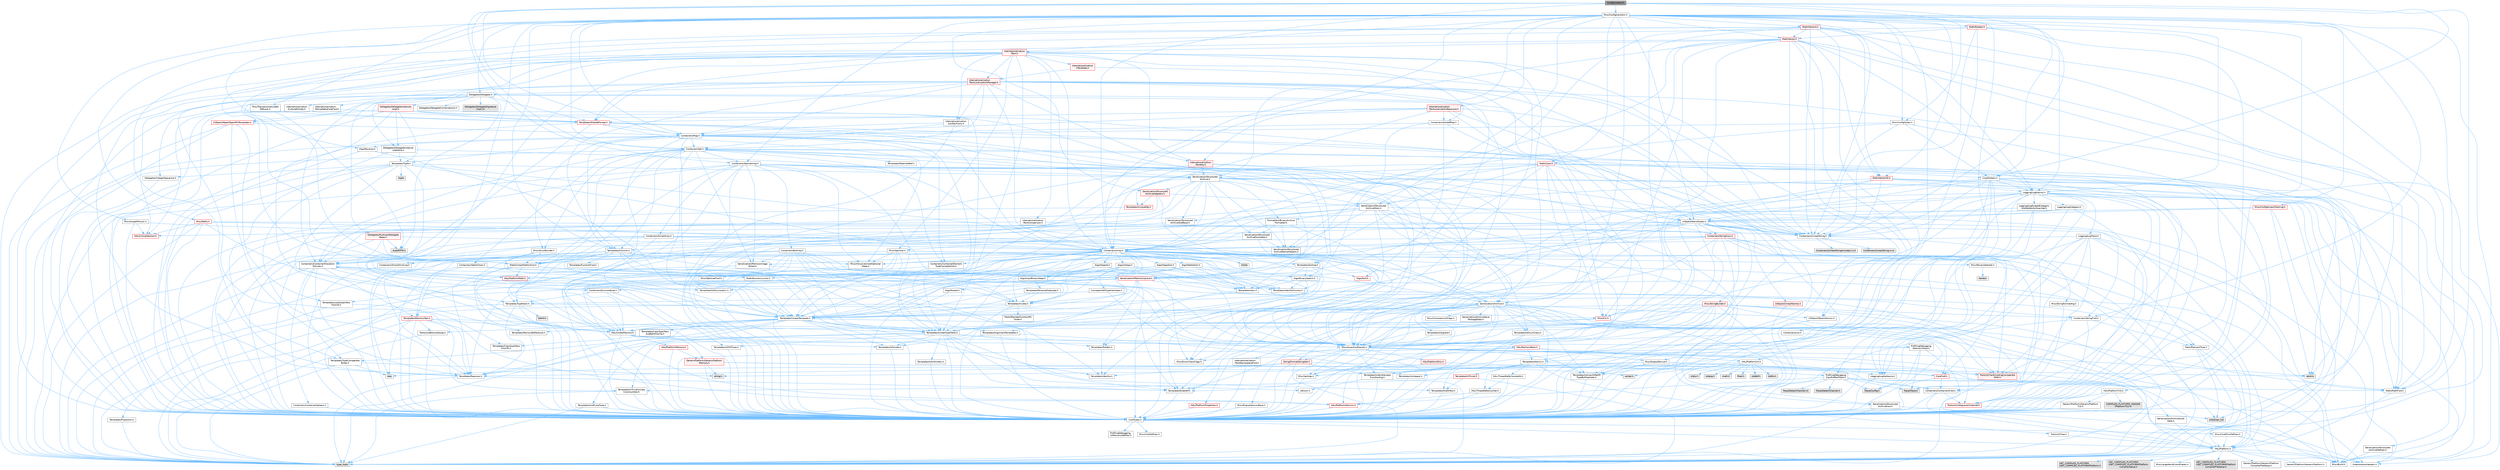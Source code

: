 digraph "ConfigContext.h"
{
 // INTERACTIVE_SVG=YES
 // LATEX_PDF_SIZE
  bgcolor="transparent";
  edge [fontname=Helvetica,fontsize=10,labelfontname=Helvetica,labelfontsize=10];
  node [fontname=Helvetica,fontsize=10,shape=box,height=0.2,width=0.4];
  Node1 [id="Node000001",label="ConfigContext.h",height=0.2,width=0.4,color="gray40", fillcolor="grey60", style="filled", fontcolor="black",tooltip=" "];
  Node1 -> Node2 [id="edge1_Node000001_Node000002",color="steelblue1",style="solid",tooltip=" "];
  Node2 [id="Node000002",label="Containers/Array.h",height=0.2,width=0.4,color="grey40", fillcolor="white", style="filled",URL="$df/dd0/Array_8h.html",tooltip=" "];
  Node2 -> Node3 [id="edge2_Node000002_Node000003",color="steelblue1",style="solid",tooltip=" "];
  Node3 [id="Node000003",label="CoreTypes.h",height=0.2,width=0.4,color="grey40", fillcolor="white", style="filled",URL="$dc/dec/CoreTypes_8h.html",tooltip=" "];
  Node3 -> Node4 [id="edge3_Node000003_Node000004",color="steelblue1",style="solid",tooltip=" "];
  Node4 [id="Node000004",label="HAL/Platform.h",height=0.2,width=0.4,color="grey40", fillcolor="white", style="filled",URL="$d9/dd0/Platform_8h.html",tooltip=" "];
  Node4 -> Node5 [id="edge4_Node000004_Node000005",color="steelblue1",style="solid",tooltip=" "];
  Node5 [id="Node000005",label="Misc/Build.h",height=0.2,width=0.4,color="grey40", fillcolor="white", style="filled",URL="$d3/dbb/Build_8h.html",tooltip=" "];
  Node4 -> Node6 [id="edge5_Node000004_Node000006",color="steelblue1",style="solid",tooltip=" "];
  Node6 [id="Node000006",label="Misc/LargeWorldCoordinates.h",height=0.2,width=0.4,color="grey40", fillcolor="white", style="filled",URL="$d2/dcb/LargeWorldCoordinates_8h.html",tooltip=" "];
  Node4 -> Node7 [id="edge6_Node000004_Node000007",color="steelblue1",style="solid",tooltip=" "];
  Node7 [id="Node000007",label="type_traits",height=0.2,width=0.4,color="grey60", fillcolor="#E0E0E0", style="filled",tooltip=" "];
  Node4 -> Node8 [id="edge7_Node000004_Node000008",color="steelblue1",style="solid",tooltip=" "];
  Node8 [id="Node000008",label="PreprocessorHelpers.h",height=0.2,width=0.4,color="grey40", fillcolor="white", style="filled",URL="$db/ddb/PreprocessorHelpers_8h.html",tooltip=" "];
  Node4 -> Node9 [id="edge8_Node000004_Node000009",color="steelblue1",style="solid",tooltip=" "];
  Node9 [id="Node000009",label="UBT_COMPILED_PLATFORM\l/UBT_COMPILED_PLATFORMPlatform\lCompilerPreSetup.h",height=0.2,width=0.4,color="grey60", fillcolor="#E0E0E0", style="filled",tooltip=" "];
  Node4 -> Node10 [id="edge9_Node000004_Node000010",color="steelblue1",style="solid",tooltip=" "];
  Node10 [id="Node000010",label="GenericPlatform/GenericPlatform\lCompilerPreSetup.h",height=0.2,width=0.4,color="grey40", fillcolor="white", style="filled",URL="$d9/dc8/GenericPlatformCompilerPreSetup_8h.html",tooltip=" "];
  Node4 -> Node11 [id="edge10_Node000004_Node000011",color="steelblue1",style="solid",tooltip=" "];
  Node11 [id="Node000011",label="GenericPlatform/GenericPlatform.h",height=0.2,width=0.4,color="grey40", fillcolor="white", style="filled",URL="$d6/d84/GenericPlatform_8h.html",tooltip=" "];
  Node4 -> Node12 [id="edge11_Node000004_Node000012",color="steelblue1",style="solid",tooltip=" "];
  Node12 [id="Node000012",label="UBT_COMPILED_PLATFORM\l/UBT_COMPILED_PLATFORMPlatform.h",height=0.2,width=0.4,color="grey60", fillcolor="#E0E0E0", style="filled",tooltip=" "];
  Node4 -> Node13 [id="edge12_Node000004_Node000013",color="steelblue1",style="solid",tooltip=" "];
  Node13 [id="Node000013",label="UBT_COMPILED_PLATFORM\l/UBT_COMPILED_PLATFORMPlatform\lCompilerSetup.h",height=0.2,width=0.4,color="grey60", fillcolor="#E0E0E0", style="filled",tooltip=" "];
  Node3 -> Node14 [id="edge13_Node000003_Node000014",color="steelblue1",style="solid",tooltip=" "];
  Node14 [id="Node000014",label="ProfilingDebugging\l/UMemoryDefines.h",height=0.2,width=0.4,color="grey40", fillcolor="white", style="filled",URL="$d2/da2/UMemoryDefines_8h.html",tooltip=" "];
  Node3 -> Node15 [id="edge14_Node000003_Node000015",color="steelblue1",style="solid",tooltip=" "];
  Node15 [id="Node000015",label="Misc/CoreMiscDefines.h",height=0.2,width=0.4,color="grey40", fillcolor="white", style="filled",URL="$da/d38/CoreMiscDefines_8h.html",tooltip=" "];
  Node15 -> Node4 [id="edge15_Node000015_Node000004",color="steelblue1",style="solid",tooltip=" "];
  Node15 -> Node8 [id="edge16_Node000015_Node000008",color="steelblue1",style="solid",tooltip=" "];
  Node3 -> Node16 [id="edge17_Node000003_Node000016",color="steelblue1",style="solid",tooltip=" "];
  Node16 [id="Node000016",label="Misc/CoreDefines.h",height=0.2,width=0.4,color="grey40", fillcolor="white", style="filled",URL="$d3/dd2/CoreDefines_8h.html",tooltip=" "];
  Node2 -> Node17 [id="edge18_Node000002_Node000017",color="steelblue1",style="solid",tooltip=" "];
  Node17 [id="Node000017",label="Misc/AssertionMacros.h",height=0.2,width=0.4,color="grey40", fillcolor="white", style="filled",URL="$d0/dfa/AssertionMacros_8h.html",tooltip=" "];
  Node17 -> Node3 [id="edge19_Node000017_Node000003",color="steelblue1",style="solid",tooltip=" "];
  Node17 -> Node4 [id="edge20_Node000017_Node000004",color="steelblue1",style="solid",tooltip=" "];
  Node17 -> Node18 [id="edge21_Node000017_Node000018",color="steelblue1",style="solid",tooltip=" "];
  Node18 [id="Node000018",label="HAL/PlatformMisc.h",height=0.2,width=0.4,color="red", fillcolor="#FFF0F0", style="filled",URL="$d0/df5/PlatformMisc_8h.html",tooltip=" "];
  Node18 -> Node3 [id="edge22_Node000018_Node000003",color="steelblue1",style="solid",tooltip=" "];
  Node18 -> Node46 [id="edge23_Node000018_Node000046",color="steelblue1",style="solid",tooltip=" "];
  Node46 [id="Node000046",label="ProfilingDebugging\l/CpuProfilerTrace.h",height=0.2,width=0.4,color="grey40", fillcolor="white", style="filled",URL="$da/dcb/CpuProfilerTrace_8h.html",tooltip=" "];
  Node46 -> Node3 [id="edge24_Node000046_Node000003",color="steelblue1",style="solid",tooltip=" "];
  Node46 -> Node26 [id="edge25_Node000046_Node000026",color="steelblue1",style="solid",tooltip=" "];
  Node26 [id="Node000026",label="Containers/ContainersFwd.h",height=0.2,width=0.4,color="grey40", fillcolor="white", style="filled",URL="$d4/d0a/ContainersFwd_8h.html",tooltip=" "];
  Node26 -> Node4 [id="edge26_Node000026_Node000004",color="steelblue1",style="solid",tooltip=" "];
  Node26 -> Node3 [id="edge27_Node000026_Node000003",color="steelblue1",style="solid",tooltip=" "];
  Node26 -> Node23 [id="edge28_Node000026_Node000023",color="steelblue1",style="solid",tooltip=" "];
  Node23 [id="Node000023",label="Traits/IsContiguousContainer.h",height=0.2,width=0.4,color="red", fillcolor="#FFF0F0", style="filled",URL="$d5/d3c/IsContiguousContainer_8h.html",tooltip=" "];
  Node23 -> Node3 [id="edge29_Node000023_Node000003",color="steelblue1",style="solid",tooltip=" "];
  Node23 -> Node22 [id="edge30_Node000023_Node000022",color="steelblue1",style="solid",tooltip=" "];
  Node22 [id="Node000022",label="initializer_list",height=0.2,width=0.4,color="grey60", fillcolor="#E0E0E0", style="filled",tooltip=" "];
  Node46 -> Node47 [id="edge31_Node000046_Node000047",color="steelblue1",style="solid",tooltip=" "];
  Node47 [id="Node000047",label="HAL/PlatformAtomics.h",height=0.2,width=0.4,color="red", fillcolor="#FFF0F0", style="filled",URL="$d3/d36/PlatformAtomics_8h.html",tooltip=" "];
  Node47 -> Node3 [id="edge32_Node000047_Node000003",color="steelblue1",style="solid",tooltip=" "];
  Node46 -> Node8 [id="edge33_Node000046_Node000008",color="steelblue1",style="solid",tooltip=" "];
  Node46 -> Node5 [id="edge34_Node000046_Node000005",color="steelblue1",style="solid",tooltip=" "];
  Node46 -> Node50 [id="edge35_Node000046_Node000050",color="steelblue1",style="solid",tooltip=" "];
  Node50 [id="Node000050",label="Trace/Config.h",height=0.2,width=0.4,color="grey60", fillcolor="#E0E0E0", style="filled",tooltip=" "];
  Node46 -> Node51 [id="edge36_Node000046_Node000051",color="steelblue1",style="solid",tooltip=" "];
  Node51 [id="Node000051",label="Trace/Detail/Channel.h",height=0.2,width=0.4,color="grey60", fillcolor="#E0E0E0", style="filled",tooltip=" "];
  Node46 -> Node52 [id="edge37_Node000046_Node000052",color="steelblue1",style="solid",tooltip=" "];
  Node52 [id="Node000052",label="Trace/Detail/Channel.inl",height=0.2,width=0.4,color="grey60", fillcolor="#E0E0E0", style="filled",tooltip=" "];
  Node46 -> Node53 [id="edge38_Node000046_Node000053",color="steelblue1",style="solid",tooltip=" "];
  Node53 [id="Node000053",label="Trace/Trace.h",height=0.2,width=0.4,color="grey60", fillcolor="#E0E0E0", style="filled",tooltip=" "];
  Node17 -> Node8 [id="edge39_Node000017_Node000008",color="steelblue1",style="solid",tooltip=" "];
  Node17 -> Node54 [id="edge40_Node000017_Node000054",color="steelblue1",style="solid",tooltip=" "];
  Node54 [id="Node000054",label="Templates/EnableIf.h",height=0.2,width=0.4,color="grey40", fillcolor="white", style="filled",URL="$d7/d60/EnableIf_8h.html",tooltip=" "];
  Node54 -> Node3 [id="edge41_Node000054_Node000003",color="steelblue1",style="solid",tooltip=" "];
  Node17 -> Node55 [id="edge42_Node000017_Node000055",color="steelblue1",style="solid",tooltip=" "];
  Node55 [id="Node000055",label="Templates/IsArrayOrRefOf\lTypeByPredicate.h",height=0.2,width=0.4,color="grey40", fillcolor="white", style="filled",URL="$d6/da1/IsArrayOrRefOfTypeByPredicate_8h.html",tooltip=" "];
  Node55 -> Node3 [id="edge43_Node000055_Node000003",color="steelblue1",style="solid",tooltip=" "];
  Node17 -> Node56 [id="edge44_Node000017_Node000056",color="steelblue1",style="solid",tooltip=" "];
  Node56 [id="Node000056",label="Templates/IsValidVariadic\lFunctionArg.h",height=0.2,width=0.4,color="grey40", fillcolor="white", style="filled",URL="$d0/dc8/IsValidVariadicFunctionArg_8h.html",tooltip=" "];
  Node56 -> Node3 [id="edge45_Node000056_Node000003",color="steelblue1",style="solid",tooltip=" "];
  Node56 -> Node57 [id="edge46_Node000056_Node000057",color="steelblue1",style="solid",tooltip=" "];
  Node57 [id="Node000057",label="IsEnum.h",height=0.2,width=0.4,color="grey40", fillcolor="white", style="filled",URL="$d4/de5/IsEnum_8h.html",tooltip=" "];
  Node56 -> Node7 [id="edge47_Node000056_Node000007",color="steelblue1",style="solid",tooltip=" "];
  Node17 -> Node58 [id="edge48_Node000017_Node000058",color="steelblue1",style="solid",tooltip=" "];
  Node58 [id="Node000058",label="Traits/IsCharEncodingCompatible\lWith.h",height=0.2,width=0.4,color="red", fillcolor="#FFF0F0", style="filled",URL="$df/dd1/IsCharEncodingCompatibleWith_8h.html",tooltip=" "];
  Node58 -> Node7 [id="edge49_Node000058_Node000007",color="steelblue1",style="solid",tooltip=" "];
  Node17 -> Node60 [id="edge50_Node000017_Node000060",color="steelblue1",style="solid",tooltip=" "];
  Node60 [id="Node000060",label="Misc/VarArgs.h",height=0.2,width=0.4,color="grey40", fillcolor="white", style="filled",URL="$d5/d6f/VarArgs_8h.html",tooltip=" "];
  Node60 -> Node3 [id="edge51_Node000060_Node000003",color="steelblue1",style="solid",tooltip=" "];
  Node17 -> Node61 [id="edge52_Node000017_Node000061",color="steelblue1",style="solid",tooltip=" "];
  Node61 [id="Node000061",label="String/FormatStringSan.h",height=0.2,width=0.4,color="red", fillcolor="#FFF0F0", style="filled",URL="$d3/d8b/FormatStringSan_8h.html",tooltip=" "];
  Node61 -> Node7 [id="edge53_Node000061_Node000007",color="steelblue1",style="solid",tooltip=" "];
  Node61 -> Node3 [id="edge54_Node000061_Node000003",color="steelblue1",style="solid",tooltip=" "];
  Node61 -> Node62 [id="edge55_Node000061_Node000062",color="steelblue1",style="solid",tooltip=" "];
  Node62 [id="Node000062",label="Templates/Requires.h",height=0.2,width=0.4,color="grey40", fillcolor="white", style="filled",URL="$dc/d96/Requires_8h.html",tooltip=" "];
  Node62 -> Node54 [id="edge56_Node000062_Node000054",color="steelblue1",style="solid",tooltip=" "];
  Node62 -> Node7 [id="edge57_Node000062_Node000007",color="steelblue1",style="solid",tooltip=" "];
  Node61 -> Node63 [id="edge58_Node000061_Node000063",color="steelblue1",style="solid",tooltip=" "];
  Node63 [id="Node000063",label="Templates/Identity.h",height=0.2,width=0.4,color="grey40", fillcolor="white", style="filled",URL="$d0/dd5/Identity_8h.html",tooltip=" "];
  Node61 -> Node56 [id="edge59_Node000061_Node000056",color="steelblue1",style="solid",tooltip=" "];
  Node61 -> Node26 [id="edge60_Node000061_Node000026",color="steelblue1",style="solid",tooltip=" "];
  Node17 -> Node67 [id="edge61_Node000017_Node000067",color="steelblue1",style="solid",tooltip=" "];
  Node67 [id="Node000067",label="atomic",height=0.2,width=0.4,color="grey60", fillcolor="#E0E0E0", style="filled",tooltip=" "];
  Node2 -> Node68 [id="edge62_Node000002_Node000068",color="steelblue1",style="solid",tooltip=" "];
  Node68 [id="Node000068",label="Misc/IntrusiveUnsetOptional\lState.h",height=0.2,width=0.4,color="grey40", fillcolor="white", style="filled",URL="$d2/d0a/IntrusiveUnsetOptionalState_8h.html",tooltip=" "];
  Node68 -> Node69 [id="edge63_Node000068_Node000069",color="steelblue1",style="solid",tooltip=" "];
  Node69 [id="Node000069",label="Misc/OptionalFwd.h",height=0.2,width=0.4,color="grey40", fillcolor="white", style="filled",URL="$dc/d50/OptionalFwd_8h.html",tooltip=" "];
  Node2 -> Node70 [id="edge64_Node000002_Node000070",color="steelblue1",style="solid",tooltip=" "];
  Node70 [id="Node000070",label="Misc/ReverseIterate.h",height=0.2,width=0.4,color="grey40", fillcolor="white", style="filled",URL="$db/de3/ReverseIterate_8h.html",tooltip=" "];
  Node70 -> Node4 [id="edge65_Node000070_Node000004",color="steelblue1",style="solid",tooltip=" "];
  Node70 -> Node71 [id="edge66_Node000070_Node000071",color="steelblue1",style="solid",tooltip=" "];
  Node71 [id="Node000071",label="iterator",height=0.2,width=0.4,color="grey60", fillcolor="#E0E0E0", style="filled",tooltip=" "];
  Node2 -> Node72 [id="edge67_Node000002_Node000072",color="steelblue1",style="solid",tooltip=" "];
  Node72 [id="Node000072",label="HAL/UnrealMemory.h",height=0.2,width=0.4,color="grey40", fillcolor="white", style="filled",URL="$d9/d96/UnrealMemory_8h.html",tooltip=" "];
  Node72 -> Node3 [id="edge68_Node000072_Node000003",color="steelblue1",style="solid",tooltip=" "];
  Node72 -> Node73 [id="edge69_Node000072_Node000073",color="steelblue1",style="solid",tooltip=" "];
  Node73 [id="Node000073",label="GenericPlatform/GenericPlatform\lMemory.h",height=0.2,width=0.4,color="red", fillcolor="#FFF0F0", style="filled",URL="$dd/d22/GenericPlatformMemory_8h.html",tooltip=" "];
  Node73 -> Node25 [id="edge70_Node000073_Node000025",color="steelblue1",style="solid",tooltip=" "];
  Node25 [id="Node000025",label="CoreFwd.h",height=0.2,width=0.4,color="red", fillcolor="#FFF0F0", style="filled",URL="$d1/d1e/CoreFwd_8h.html",tooltip=" "];
  Node25 -> Node3 [id="edge71_Node000025_Node000003",color="steelblue1",style="solid",tooltip=" "];
  Node25 -> Node26 [id="edge72_Node000025_Node000026",color="steelblue1",style="solid",tooltip=" "];
  Node25 -> Node27 [id="edge73_Node000025_Node000027",color="steelblue1",style="solid",tooltip=" "];
  Node27 [id="Node000027",label="Math/MathFwd.h",height=0.2,width=0.4,color="grey40", fillcolor="white", style="filled",URL="$d2/d10/MathFwd_8h.html",tooltip=" "];
  Node27 -> Node4 [id="edge74_Node000027_Node000004",color="steelblue1",style="solid",tooltip=" "];
  Node73 -> Node3 [id="edge75_Node000073_Node000003",color="steelblue1",style="solid",tooltip=" "];
  Node73 -> Node39 [id="edge76_Node000073_Node000039",color="steelblue1",style="solid",tooltip=" "];
  Node39 [id="Node000039",label="string.h",height=0.2,width=0.4,color="grey60", fillcolor="#E0E0E0", style="filled",tooltip=" "];
  Node73 -> Node32 [id="edge77_Node000073_Node000032",color="steelblue1",style="solid",tooltip=" "];
  Node32 [id="Node000032",label="wchar.h",height=0.2,width=0.4,color="grey60", fillcolor="#E0E0E0", style="filled",tooltip=" "];
  Node72 -> Node76 [id="edge78_Node000072_Node000076",color="steelblue1",style="solid",tooltip=" "];
  Node76 [id="Node000076",label="HAL/MemoryBase.h",height=0.2,width=0.4,color="red", fillcolor="#FFF0F0", style="filled",URL="$d6/d9f/MemoryBase_8h.html",tooltip=" "];
  Node76 -> Node3 [id="edge79_Node000076_Node000003",color="steelblue1",style="solid",tooltip=" "];
  Node76 -> Node47 [id="edge80_Node000076_Node000047",color="steelblue1",style="solid",tooltip=" "];
  Node76 -> Node30 [id="edge81_Node000076_Node000030",color="steelblue1",style="solid",tooltip=" "];
  Node30 [id="Node000030",label="HAL/PlatformCrt.h",height=0.2,width=0.4,color="grey40", fillcolor="white", style="filled",URL="$d8/d75/PlatformCrt_8h.html",tooltip=" "];
  Node30 -> Node31 [id="edge82_Node000030_Node000031",color="steelblue1",style="solid",tooltip=" "];
  Node31 [id="Node000031",label="new",height=0.2,width=0.4,color="grey60", fillcolor="#E0E0E0", style="filled",tooltip=" "];
  Node30 -> Node32 [id="edge83_Node000030_Node000032",color="steelblue1",style="solid",tooltip=" "];
  Node30 -> Node33 [id="edge84_Node000030_Node000033",color="steelblue1",style="solid",tooltip=" "];
  Node33 [id="Node000033",label="stddef.h",height=0.2,width=0.4,color="grey60", fillcolor="#E0E0E0", style="filled",tooltip=" "];
  Node30 -> Node34 [id="edge85_Node000030_Node000034",color="steelblue1",style="solid",tooltip=" "];
  Node34 [id="Node000034",label="stdlib.h",height=0.2,width=0.4,color="grey60", fillcolor="#E0E0E0", style="filled",tooltip=" "];
  Node30 -> Node35 [id="edge86_Node000030_Node000035",color="steelblue1",style="solid",tooltip=" "];
  Node35 [id="Node000035",label="stdio.h",height=0.2,width=0.4,color="grey60", fillcolor="#E0E0E0", style="filled",tooltip=" "];
  Node30 -> Node36 [id="edge87_Node000030_Node000036",color="steelblue1",style="solid",tooltip=" "];
  Node36 [id="Node000036",label="stdarg.h",height=0.2,width=0.4,color="grey60", fillcolor="#E0E0E0", style="filled",tooltip=" "];
  Node30 -> Node37 [id="edge88_Node000030_Node000037",color="steelblue1",style="solid",tooltip=" "];
  Node37 [id="Node000037",label="math.h",height=0.2,width=0.4,color="grey60", fillcolor="#E0E0E0", style="filled",tooltip=" "];
  Node30 -> Node38 [id="edge89_Node000030_Node000038",color="steelblue1",style="solid",tooltip=" "];
  Node38 [id="Node000038",label="float.h",height=0.2,width=0.4,color="grey60", fillcolor="#E0E0E0", style="filled",tooltip=" "];
  Node30 -> Node39 [id="edge90_Node000030_Node000039",color="steelblue1",style="solid",tooltip=" "];
  Node76 -> Node78 [id="edge91_Node000076_Node000078",color="steelblue1",style="solid",tooltip=" "];
  Node78 [id="Node000078",label="Misc/OutputDevice.h",height=0.2,width=0.4,color="grey40", fillcolor="white", style="filled",URL="$d7/d32/OutputDevice_8h.html",tooltip=" "];
  Node78 -> Node25 [id="edge92_Node000078_Node000025",color="steelblue1",style="solid",tooltip=" "];
  Node78 -> Node3 [id="edge93_Node000078_Node000003",color="steelblue1",style="solid",tooltip=" "];
  Node78 -> Node79 [id="edge94_Node000078_Node000079",color="steelblue1",style="solid",tooltip=" "];
  Node79 [id="Node000079",label="Logging/LogVerbosity.h",height=0.2,width=0.4,color="grey40", fillcolor="white", style="filled",URL="$d2/d8f/LogVerbosity_8h.html",tooltip=" "];
  Node79 -> Node3 [id="edge95_Node000079_Node000003",color="steelblue1",style="solid",tooltip=" "];
  Node78 -> Node60 [id="edge96_Node000078_Node000060",color="steelblue1",style="solid",tooltip=" "];
  Node78 -> Node55 [id="edge97_Node000078_Node000055",color="steelblue1",style="solid",tooltip=" "];
  Node78 -> Node56 [id="edge98_Node000078_Node000056",color="steelblue1",style="solid",tooltip=" "];
  Node78 -> Node58 [id="edge99_Node000078_Node000058",color="steelblue1",style="solid",tooltip=" "];
  Node76 -> Node80 [id="edge100_Node000076_Node000080",color="steelblue1",style="solid",tooltip=" "];
  Node80 [id="Node000080",label="Templates/Atomic.h",height=0.2,width=0.4,color="grey40", fillcolor="white", style="filled",URL="$d3/d91/Atomic_8h.html",tooltip=" "];
  Node80 -> Node81 [id="edge101_Node000080_Node000081",color="steelblue1",style="solid",tooltip=" "];
  Node81 [id="Node000081",label="HAL/ThreadSafeCounter.h",height=0.2,width=0.4,color="grey40", fillcolor="white", style="filled",URL="$dc/dc9/ThreadSafeCounter_8h.html",tooltip=" "];
  Node81 -> Node3 [id="edge102_Node000081_Node000003",color="steelblue1",style="solid",tooltip=" "];
  Node81 -> Node47 [id="edge103_Node000081_Node000047",color="steelblue1",style="solid",tooltip=" "];
  Node80 -> Node82 [id="edge104_Node000080_Node000082",color="steelblue1",style="solid",tooltip=" "];
  Node82 [id="Node000082",label="HAL/ThreadSafeCounter64.h",height=0.2,width=0.4,color="grey40", fillcolor="white", style="filled",URL="$d0/d12/ThreadSafeCounter64_8h.html",tooltip=" "];
  Node82 -> Node3 [id="edge105_Node000082_Node000003",color="steelblue1",style="solid",tooltip=" "];
  Node82 -> Node81 [id="edge106_Node000082_Node000081",color="steelblue1",style="solid",tooltip=" "];
  Node80 -> Node83 [id="edge107_Node000080_Node000083",color="steelblue1",style="solid",tooltip=" "];
  Node83 [id="Node000083",label="Templates/IsIntegral.h",height=0.2,width=0.4,color="grey40", fillcolor="white", style="filled",URL="$da/d64/IsIntegral_8h.html",tooltip=" "];
  Node83 -> Node3 [id="edge108_Node000083_Node000003",color="steelblue1",style="solid",tooltip=" "];
  Node80 -> Node84 [id="edge109_Node000080_Node000084",color="steelblue1",style="solid",tooltip=" "];
  Node84 [id="Node000084",label="Templates/IsTrivial.h",height=0.2,width=0.4,color="red", fillcolor="#FFF0F0", style="filled",URL="$da/d4c/IsTrivial_8h.html",tooltip=" "];
  Node84 -> Node85 [id="edge110_Node000084_Node000085",color="steelblue1",style="solid",tooltip=" "];
  Node85 [id="Node000085",label="Templates/AndOrNot.h",height=0.2,width=0.4,color="grey40", fillcolor="white", style="filled",URL="$db/d0a/AndOrNot_8h.html",tooltip=" "];
  Node85 -> Node3 [id="edge111_Node000085_Node000003",color="steelblue1",style="solid",tooltip=" "];
  Node84 -> Node86 [id="edge112_Node000084_Node000086",color="steelblue1",style="solid",tooltip=" "];
  Node86 [id="Node000086",label="Templates/IsTriviallyCopy\lConstructible.h",height=0.2,width=0.4,color="grey40", fillcolor="white", style="filled",URL="$d3/d78/IsTriviallyCopyConstructible_8h.html",tooltip=" "];
  Node86 -> Node3 [id="edge113_Node000086_Node000003",color="steelblue1",style="solid",tooltip=" "];
  Node86 -> Node7 [id="edge114_Node000086_Node000007",color="steelblue1",style="solid",tooltip=" "];
  Node84 -> Node7 [id="edge115_Node000084_Node000007",color="steelblue1",style="solid",tooltip=" "];
  Node80 -> Node88 [id="edge116_Node000080_Node000088",color="steelblue1",style="solid",tooltip=" "];
  Node88 [id="Node000088",label="Traits/IntType.h",height=0.2,width=0.4,color="grey40", fillcolor="white", style="filled",URL="$d7/deb/IntType_8h.html",tooltip=" "];
  Node88 -> Node4 [id="edge117_Node000088_Node000004",color="steelblue1",style="solid",tooltip=" "];
  Node80 -> Node67 [id="edge118_Node000080_Node000067",color="steelblue1",style="solid",tooltip=" "];
  Node72 -> Node89 [id="edge119_Node000072_Node000089",color="steelblue1",style="solid",tooltip=" "];
  Node89 [id="Node000089",label="HAL/PlatformMemory.h",height=0.2,width=0.4,color="red", fillcolor="#FFF0F0", style="filled",URL="$de/d68/PlatformMemory_8h.html",tooltip=" "];
  Node89 -> Node3 [id="edge120_Node000089_Node000003",color="steelblue1",style="solid",tooltip=" "];
  Node89 -> Node73 [id="edge121_Node000089_Node000073",color="steelblue1",style="solid",tooltip=" "];
  Node72 -> Node91 [id="edge122_Node000072_Node000091",color="steelblue1",style="solid",tooltip=" "];
  Node91 [id="Node000091",label="ProfilingDebugging\l/MemoryTrace.h",height=0.2,width=0.4,color="grey40", fillcolor="white", style="filled",URL="$da/dd7/MemoryTrace_8h.html",tooltip=" "];
  Node91 -> Node4 [id="edge123_Node000091_Node000004",color="steelblue1",style="solid",tooltip=" "];
  Node91 -> Node42 [id="edge124_Node000091_Node000042",color="steelblue1",style="solid",tooltip=" "];
  Node42 [id="Node000042",label="Misc/EnumClassFlags.h",height=0.2,width=0.4,color="grey40", fillcolor="white", style="filled",URL="$d8/de7/EnumClassFlags_8h.html",tooltip=" "];
  Node91 -> Node50 [id="edge125_Node000091_Node000050",color="steelblue1",style="solid",tooltip=" "];
  Node91 -> Node53 [id="edge126_Node000091_Node000053",color="steelblue1",style="solid",tooltip=" "];
  Node72 -> Node92 [id="edge127_Node000072_Node000092",color="steelblue1",style="solid",tooltip=" "];
  Node92 [id="Node000092",label="Templates/IsPointer.h",height=0.2,width=0.4,color="grey40", fillcolor="white", style="filled",URL="$d7/d05/IsPointer_8h.html",tooltip=" "];
  Node92 -> Node3 [id="edge128_Node000092_Node000003",color="steelblue1",style="solid",tooltip=" "];
  Node2 -> Node93 [id="edge129_Node000002_Node000093",color="steelblue1",style="solid",tooltip=" "];
  Node93 [id="Node000093",label="Templates/UnrealTypeTraits.h",height=0.2,width=0.4,color="grey40", fillcolor="white", style="filled",URL="$d2/d2d/UnrealTypeTraits_8h.html",tooltip=" "];
  Node93 -> Node3 [id="edge130_Node000093_Node000003",color="steelblue1",style="solid",tooltip=" "];
  Node93 -> Node92 [id="edge131_Node000093_Node000092",color="steelblue1",style="solid",tooltip=" "];
  Node93 -> Node17 [id="edge132_Node000093_Node000017",color="steelblue1",style="solid",tooltip=" "];
  Node93 -> Node85 [id="edge133_Node000093_Node000085",color="steelblue1",style="solid",tooltip=" "];
  Node93 -> Node54 [id="edge134_Node000093_Node000054",color="steelblue1",style="solid",tooltip=" "];
  Node93 -> Node94 [id="edge135_Node000093_Node000094",color="steelblue1",style="solid",tooltip=" "];
  Node94 [id="Node000094",label="Templates/IsArithmetic.h",height=0.2,width=0.4,color="grey40", fillcolor="white", style="filled",URL="$d2/d5d/IsArithmetic_8h.html",tooltip=" "];
  Node94 -> Node3 [id="edge136_Node000094_Node000003",color="steelblue1",style="solid",tooltip=" "];
  Node93 -> Node57 [id="edge137_Node000093_Node000057",color="steelblue1",style="solid",tooltip=" "];
  Node93 -> Node95 [id="edge138_Node000093_Node000095",color="steelblue1",style="solid",tooltip=" "];
  Node95 [id="Node000095",label="Templates/Models.h",height=0.2,width=0.4,color="grey40", fillcolor="white", style="filled",URL="$d3/d0c/Models_8h.html",tooltip=" "];
  Node95 -> Node63 [id="edge139_Node000095_Node000063",color="steelblue1",style="solid",tooltip=" "];
  Node93 -> Node96 [id="edge140_Node000093_Node000096",color="steelblue1",style="solid",tooltip=" "];
  Node96 [id="Node000096",label="Templates/IsPODType.h",height=0.2,width=0.4,color="grey40", fillcolor="white", style="filled",URL="$d7/db1/IsPODType_8h.html",tooltip=" "];
  Node96 -> Node3 [id="edge141_Node000096_Node000003",color="steelblue1",style="solid",tooltip=" "];
  Node93 -> Node97 [id="edge142_Node000093_Node000097",color="steelblue1",style="solid",tooltip=" "];
  Node97 [id="Node000097",label="Templates/IsUECoreType.h",height=0.2,width=0.4,color="grey40", fillcolor="white", style="filled",URL="$d1/db8/IsUECoreType_8h.html",tooltip=" "];
  Node97 -> Node3 [id="edge143_Node000097_Node000003",color="steelblue1",style="solid",tooltip=" "];
  Node97 -> Node7 [id="edge144_Node000097_Node000007",color="steelblue1",style="solid",tooltip=" "];
  Node93 -> Node86 [id="edge145_Node000093_Node000086",color="steelblue1",style="solid",tooltip=" "];
  Node2 -> Node98 [id="edge146_Node000002_Node000098",color="steelblue1",style="solid",tooltip=" "];
  Node98 [id="Node000098",label="Templates/UnrealTemplate.h",height=0.2,width=0.4,color="grey40", fillcolor="white", style="filled",URL="$d4/d24/UnrealTemplate_8h.html",tooltip=" "];
  Node98 -> Node3 [id="edge147_Node000098_Node000003",color="steelblue1",style="solid",tooltip=" "];
  Node98 -> Node92 [id="edge148_Node000098_Node000092",color="steelblue1",style="solid",tooltip=" "];
  Node98 -> Node72 [id="edge149_Node000098_Node000072",color="steelblue1",style="solid",tooltip=" "];
  Node98 -> Node99 [id="edge150_Node000098_Node000099",color="steelblue1",style="solid",tooltip=" "];
  Node99 [id="Node000099",label="Templates/CopyQualifiers\lAndRefsFromTo.h",height=0.2,width=0.4,color="grey40", fillcolor="white", style="filled",URL="$d3/db3/CopyQualifiersAndRefsFromTo_8h.html",tooltip=" "];
  Node99 -> Node100 [id="edge151_Node000099_Node000100",color="steelblue1",style="solid",tooltip=" "];
  Node100 [id="Node000100",label="Templates/CopyQualifiers\lFromTo.h",height=0.2,width=0.4,color="grey40", fillcolor="white", style="filled",URL="$d5/db4/CopyQualifiersFromTo_8h.html",tooltip=" "];
  Node98 -> Node93 [id="edge152_Node000098_Node000093",color="steelblue1",style="solid",tooltip=" "];
  Node98 -> Node101 [id="edge153_Node000098_Node000101",color="steelblue1",style="solid",tooltip=" "];
  Node101 [id="Node000101",label="Templates/RemoveReference.h",height=0.2,width=0.4,color="grey40", fillcolor="white", style="filled",URL="$da/dbe/RemoveReference_8h.html",tooltip=" "];
  Node101 -> Node3 [id="edge154_Node000101_Node000003",color="steelblue1",style="solid",tooltip=" "];
  Node98 -> Node62 [id="edge155_Node000098_Node000062",color="steelblue1",style="solid",tooltip=" "];
  Node98 -> Node102 [id="edge156_Node000098_Node000102",color="steelblue1",style="solid",tooltip=" "];
  Node102 [id="Node000102",label="Templates/TypeCompatible\lBytes.h",height=0.2,width=0.4,color="grey40", fillcolor="white", style="filled",URL="$df/d0a/TypeCompatibleBytes_8h.html",tooltip=" "];
  Node102 -> Node3 [id="edge157_Node000102_Node000003",color="steelblue1",style="solid",tooltip=" "];
  Node102 -> Node39 [id="edge158_Node000102_Node000039",color="steelblue1",style="solid",tooltip=" "];
  Node102 -> Node31 [id="edge159_Node000102_Node000031",color="steelblue1",style="solid",tooltip=" "];
  Node102 -> Node7 [id="edge160_Node000102_Node000007",color="steelblue1",style="solid",tooltip=" "];
  Node98 -> Node63 [id="edge161_Node000098_Node000063",color="steelblue1",style="solid",tooltip=" "];
  Node98 -> Node23 [id="edge162_Node000098_Node000023",color="steelblue1",style="solid",tooltip=" "];
  Node98 -> Node103 [id="edge163_Node000098_Node000103",color="steelblue1",style="solid",tooltip=" "];
  Node103 [id="Node000103",label="Traits/UseBitwiseSwap.h",height=0.2,width=0.4,color="grey40", fillcolor="white", style="filled",URL="$db/df3/UseBitwiseSwap_8h.html",tooltip=" "];
  Node103 -> Node3 [id="edge164_Node000103_Node000003",color="steelblue1",style="solid",tooltip=" "];
  Node103 -> Node7 [id="edge165_Node000103_Node000007",color="steelblue1",style="solid",tooltip=" "];
  Node98 -> Node7 [id="edge166_Node000098_Node000007",color="steelblue1",style="solid",tooltip=" "];
  Node2 -> Node104 [id="edge167_Node000002_Node000104",color="steelblue1",style="solid",tooltip=" "];
  Node104 [id="Node000104",label="Containers/AllowShrinking.h",height=0.2,width=0.4,color="grey40", fillcolor="white", style="filled",URL="$d7/d1a/AllowShrinking_8h.html",tooltip=" "];
  Node104 -> Node3 [id="edge168_Node000104_Node000003",color="steelblue1",style="solid",tooltip=" "];
  Node2 -> Node105 [id="edge169_Node000002_Node000105",color="steelblue1",style="solid",tooltip=" "];
  Node105 [id="Node000105",label="Containers/ContainerAllocation\lPolicies.h",height=0.2,width=0.4,color="grey40", fillcolor="white", style="filled",URL="$d7/dff/ContainerAllocationPolicies_8h.html",tooltip=" "];
  Node105 -> Node3 [id="edge170_Node000105_Node000003",color="steelblue1",style="solid",tooltip=" "];
  Node105 -> Node106 [id="edge171_Node000105_Node000106",color="steelblue1",style="solid",tooltip=" "];
  Node106 [id="Node000106",label="Containers/ContainerHelpers.h",height=0.2,width=0.4,color="grey40", fillcolor="white", style="filled",URL="$d7/d33/ContainerHelpers_8h.html",tooltip=" "];
  Node106 -> Node3 [id="edge172_Node000106_Node000003",color="steelblue1",style="solid",tooltip=" "];
  Node105 -> Node105 [id="edge173_Node000105_Node000105",color="steelblue1",style="solid",tooltip=" "];
  Node105 -> Node107 [id="edge174_Node000105_Node000107",color="steelblue1",style="solid",tooltip=" "];
  Node107 [id="Node000107",label="HAL/PlatformMath.h",height=0.2,width=0.4,color="red", fillcolor="#FFF0F0", style="filled",URL="$dc/d53/PlatformMath_8h.html",tooltip=" "];
  Node107 -> Node3 [id="edge175_Node000107_Node000003",color="steelblue1",style="solid",tooltip=" "];
  Node105 -> Node72 [id="edge176_Node000105_Node000072",color="steelblue1",style="solid",tooltip=" "];
  Node105 -> Node40 [id="edge177_Node000105_Node000040",color="steelblue1",style="solid",tooltip=" "];
  Node40 [id="Node000040",label="Math/NumericLimits.h",height=0.2,width=0.4,color="grey40", fillcolor="white", style="filled",URL="$df/d1b/NumericLimits_8h.html",tooltip=" "];
  Node40 -> Node3 [id="edge178_Node000040_Node000003",color="steelblue1",style="solid",tooltip=" "];
  Node105 -> Node17 [id="edge179_Node000105_Node000017",color="steelblue1",style="solid",tooltip=" "];
  Node105 -> Node115 [id="edge180_Node000105_Node000115",color="steelblue1",style="solid",tooltip=" "];
  Node115 [id="Node000115",label="Templates/IsPolymorphic.h",height=0.2,width=0.4,color="grey40", fillcolor="white", style="filled",URL="$dc/d20/IsPolymorphic_8h.html",tooltip=" "];
  Node105 -> Node116 [id="edge181_Node000105_Node000116",color="steelblue1",style="solid",tooltip=" "];
  Node116 [id="Node000116",label="Templates/MemoryOps.h",height=0.2,width=0.4,color="red", fillcolor="#FFF0F0", style="filled",URL="$db/dea/MemoryOps_8h.html",tooltip=" "];
  Node116 -> Node3 [id="edge182_Node000116_Node000003",color="steelblue1",style="solid",tooltip=" "];
  Node116 -> Node72 [id="edge183_Node000116_Node000072",color="steelblue1",style="solid",tooltip=" "];
  Node116 -> Node86 [id="edge184_Node000116_Node000086",color="steelblue1",style="solid",tooltip=" "];
  Node116 -> Node62 [id="edge185_Node000116_Node000062",color="steelblue1",style="solid",tooltip=" "];
  Node116 -> Node93 [id="edge186_Node000116_Node000093",color="steelblue1",style="solid",tooltip=" "];
  Node116 -> Node103 [id="edge187_Node000116_Node000103",color="steelblue1",style="solid",tooltip=" "];
  Node116 -> Node31 [id="edge188_Node000116_Node000031",color="steelblue1",style="solid",tooltip=" "];
  Node116 -> Node7 [id="edge189_Node000116_Node000007",color="steelblue1",style="solid",tooltip=" "];
  Node105 -> Node102 [id="edge190_Node000105_Node000102",color="steelblue1",style="solid",tooltip=" "];
  Node105 -> Node7 [id="edge191_Node000105_Node000007",color="steelblue1",style="solid",tooltip=" "];
  Node2 -> Node117 [id="edge192_Node000002_Node000117",color="steelblue1",style="solid",tooltip=" "];
  Node117 [id="Node000117",label="Containers/ContainerElement\lTypeCompatibility.h",height=0.2,width=0.4,color="grey40", fillcolor="white", style="filled",URL="$df/ddf/ContainerElementTypeCompatibility_8h.html",tooltip=" "];
  Node117 -> Node3 [id="edge193_Node000117_Node000003",color="steelblue1",style="solid",tooltip=" "];
  Node117 -> Node93 [id="edge194_Node000117_Node000093",color="steelblue1",style="solid",tooltip=" "];
  Node2 -> Node118 [id="edge195_Node000002_Node000118",color="steelblue1",style="solid",tooltip=" "];
  Node118 [id="Node000118",label="Serialization/Archive.h",height=0.2,width=0.4,color="grey40", fillcolor="white", style="filled",URL="$d7/d3b/Archive_8h.html",tooltip=" "];
  Node118 -> Node25 [id="edge196_Node000118_Node000025",color="steelblue1",style="solid",tooltip=" "];
  Node118 -> Node3 [id="edge197_Node000118_Node000003",color="steelblue1",style="solid",tooltip=" "];
  Node118 -> Node119 [id="edge198_Node000118_Node000119",color="steelblue1",style="solid",tooltip=" "];
  Node119 [id="Node000119",label="HAL/PlatformProperties.h",height=0.2,width=0.4,color="red", fillcolor="#FFF0F0", style="filled",URL="$d9/db0/PlatformProperties_8h.html",tooltip=" "];
  Node119 -> Node3 [id="edge199_Node000119_Node000003",color="steelblue1",style="solid",tooltip=" "];
  Node118 -> Node122 [id="edge200_Node000118_Node000122",color="steelblue1",style="solid",tooltip=" "];
  Node122 [id="Node000122",label="Internationalization\l/TextNamespaceFwd.h",height=0.2,width=0.4,color="grey40", fillcolor="white", style="filled",URL="$d8/d97/TextNamespaceFwd_8h.html",tooltip=" "];
  Node122 -> Node3 [id="edge201_Node000122_Node000003",color="steelblue1",style="solid",tooltip=" "];
  Node118 -> Node27 [id="edge202_Node000118_Node000027",color="steelblue1",style="solid",tooltip=" "];
  Node118 -> Node17 [id="edge203_Node000118_Node000017",color="steelblue1",style="solid",tooltip=" "];
  Node118 -> Node5 [id="edge204_Node000118_Node000005",color="steelblue1",style="solid",tooltip=" "];
  Node118 -> Node41 [id="edge205_Node000118_Node000041",color="steelblue1",style="solid",tooltip=" "];
  Node41 [id="Node000041",label="Misc/CompressionFlags.h",height=0.2,width=0.4,color="grey40", fillcolor="white", style="filled",URL="$d9/d76/CompressionFlags_8h.html",tooltip=" "];
  Node118 -> Node123 [id="edge206_Node000118_Node000123",color="steelblue1",style="solid",tooltip=" "];
  Node123 [id="Node000123",label="Misc/EngineVersionBase.h",height=0.2,width=0.4,color="grey40", fillcolor="white", style="filled",URL="$d5/d2b/EngineVersionBase_8h.html",tooltip=" "];
  Node123 -> Node3 [id="edge207_Node000123_Node000003",color="steelblue1",style="solid",tooltip=" "];
  Node118 -> Node60 [id="edge208_Node000118_Node000060",color="steelblue1",style="solid",tooltip=" "];
  Node118 -> Node124 [id="edge209_Node000118_Node000124",color="steelblue1",style="solid",tooltip=" "];
  Node124 [id="Node000124",label="Serialization/ArchiveCook\lData.h",height=0.2,width=0.4,color="grey40", fillcolor="white", style="filled",URL="$dc/db6/ArchiveCookData_8h.html",tooltip=" "];
  Node124 -> Node4 [id="edge210_Node000124_Node000004",color="steelblue1",style="solid",tooltip=" "];
  Node118 -> Node125 [id="edge211_Node000118_Node000125",color="steelblue1",style="solid",tooltip=" "];
  Node125 [id="Node000125",label="Serialization/ArchiveSave\lPackageData.h",height=0.2,width=0.4,color="grey40", fillcolor="white", style="filled",URL="$d1/d37/ArchiveSavePackageData_8h.html",tooltip=" "];
  Node118 -> Node54 [id="edge212_Node000118_Node000054",color="steelblue1",style="solid",tooltip=" "];
  Node118 -> Node55 [id="edge213_Node000118_Node000055",color="steelblue1",style="solid",tooltip=" "];
  Node118 -> Node126 [id="edge214_Node000118_Node000126",color="steelblue1",style="solid",tooltip=" "];
  Node126 [id="Node000126",label="Templates/IsEnumClass.h",height=0.2,width=0.4,color="grey40", fillcolor="white", style="filled",URL="$d7/d15/IsEnumClass_8h.html",tooltip=" "];
  Node126 -> Node3 [id="edge215_Node000126_Node000003",color="steelblue1",style="solid",tooltip=" "];
  Node126 -> Node85 [id="edge216_Node000126_Node000085",color="steelblue1",style="solid",tooltip=" "];
  Node118 -> Node112 [id="edge217_Node000118_Node000112",color="steelblue1",style="solid",tooltip=" "];
  Node112 [id="Node000112",label="Templates/IsSigned.h",height=0.2,width=0.4,color="grey40", fillcolor="white", style="filled",URL="$d8/dd8/IsSigned_8h.html",tooltip=" "];
  Node112 -> Node3 [id="edge218_Node000112_Node000003",color="steelblue1",style="solid",tooltip=" "];
  Node118 -> Node56 [id="edge219_Node000118_Node000056",color="steelblue1",style="solid",tooltip=" "];
  Node118 -> Node98 [id="edge220_Node000118_Node000098",color="steelblue1",style="solid",tooltip=" "];
  Node118 -> Node58 [id="edge221_Node000118_Node000058",color="steelblue1",style="solid",tooltip=" "];
  Node118 -> Node127 [id="edge222_Node000118_Node000127",color="steelblue1",style="solid",tooltip=" "];
  Node127 [id="Node000127",label="UObject/ObjectVersion.h",height=0.2,width=0.4,color="grey40", fillcolor="white", style="filled",URL="$da/d63/ObjectVersion_8h.html",tooltip=" "];
  Node127 -> Node3 [id="edge223_Node000127_Node000003",color="steelblue1",style="solid",tooltip=" "];
  Node2 -> Node128 [id="edge224_Node000002_Node000128",color="steelblue1",style="solid",tooltip=" "];
  Node128 [id="Node000128",label="Serialization/MemoryImage\lWriter.h",height=0.2,width=0.4,color="grey40", fillcolor="white", style="filled",URL="$d0/d08/MemoryImageWriter_8h.html",tooltip=" "];
  Node128 -> Node3 [id="edge225_Node000128_Node000003",color="steelblue1",style="solid",tooltip=" "];
  Node128 -> Node129 [id="edge226_Node000128_Node000129",color="steelblue1",style="solid",tooltip=" "];
  Node129 [id="Node000129",label="Serialization/MemoryLayout.h",height=0.2,width=0.4,color="red", fillcolor="#FFF0F0", style="filled",URL="$d7/d66/MemoryLayout_8h.html",tooltip=" "];
  Node129 -> Node132 [id="edge227_Node000129_Node000132",color="steelblue1",style="solid",tooltip=" "];
  Node132 [id="Node000132",label="Containers/EnumAsByte.h",height=0.2,width=0.4,color="grey40", fillcolor="white", style="filled",URL="$d6/d9a/EnumAsByte_8h.html",tooltip=" "];
  Node132 -> Node3 [id="edge228_Node000132_Node000003",color="steelblue1",style="solid",tooltip=" "];
  Node132 -> Node96 [id="edge229_Node000132_Node000096",color="steelblue1",style="solid",tooltip=" "];
  Node132 -> Node133 [id="edge230_Node000132_Node000133",color="steelblue1",style="solid",tooltip=" "];
  Node133 [id="Node000133",label="Templates/TypeHash.h",height=0.2,width=0.4,color="grey40", fillcolor="white", style="filled",URL="$d1/d62/TypeHash_8h.html",tooltip=" "];
  Node133 -> Node3 [id="edge231_Node000133_Node000003",color="steelblue1",style="solid",tooltip=" "];
  Node133 -> Node62 [id="edge232_Node000133_Node000062",color="steelblue1",style="solid",tooltip=" "];
  Node133 -> Node134 [id="edge233_Node000133_Node000134",color="steelblue1",style="solid",tooltip=" "];
  Node134 [id="Node000134",label="Misc/Crc.h",height=0.2,width=0.4,color="red", fillcolor="#FFF0F0", style="filled",URL="$d4/dd2/Crc_8h.html",tooltip=" "];
  Node134 -> Node3 [id="edge234_Node000134_Node000003",color="steelblue1",style="solid",tooltip=" "];
  Node134 -> Node17 [id="edge235_Node000134_Node000017",color="steelblue1",style="solid",tooltip=" "];
  Node134 -> Node93 [id="edge236_Node000134_Node000093",color="steelblue1",style="solid",tooltip=" "];
  Node133 -> Node139 [id="edge237_Node000133_Node000139",color="steelblue1",style="solid",tooltip=" "];
  Node139 [id="Node000139",label="stdint.h",height=0.2,width=0.4,color="grey60", fillcolor="#E0E0E0", style="filled",tooltip=" "];
  Node133 -> Node7 [id="edge238_Node000133_Node000007",color="steelblue1",style="solid",tooltip=" "];
  Node129 -> Node20 [id="edge239_Node000129_Node000020",color="steelblue1",style="solid",tooltip=" "];
  Node20 [id="Node000020",label="Containers/StringFwd.h",height=0.2,width=0.4,color="grey40", fillcolor="white", style="filled",URL="$df/d37/StringFwd_8h.html",tooltip=" "];
  Node20 -> Node3 [id="edge240_Node000020_Node000003",color="steelblue1",style="solid",tooltip=" "];
  Node20 -> Node21 [id="edge241_Node000020_Node000021",color="steelblue1",style="solid",tooltip=" "];
  Node21 [id="Node000021",label="Traits/ElementType.h",height=0.2,width=0.4,color="grey40", fillcolor="white", style="filled",URL="$d5/d4f/ElementType_8h.html",tooltip=" "];
  Node21 -> Node4 [id="edge242_Node000021_Node000004",color="steelblue1",style="solid",tooltip=" "];
  Node21 -> Node22 [id="edge243_Node000021_Node000022",color="steelblue1",style="solid",tooltip=" "];
  Node21 -> Node7 [id="edge244_Node000021_Node000007",color="steelblue1",style="solid",tooltip=" "];
  Node20 -> Node23 [id="edge245_Node000020_Node000023",color="steelblue1",style="solid",tooltip=" "];
  Node129 -> Node72 [id="edge246_Node000129_Node000072",color="steelblue1",style="solid",tooltip=" "];
  Node129 -> Node54 [id="edge247_Node000129_Node000054",color="steelblue1",style="solid",tooltip=" "];
  Node129 -> Node115 [id="edge248_Node000129_Node000115",color="steelblue1",style="solid",tooltip=" "];
  Node129 -> Node95 [id="edge249_Node000129_Node000095",color="steelblue1",style="solid",tooltip=" "];
  Node129 -> Node98 [id="edge250_Node000129_Node000098",color="steelblue1",style="solid",tooltip=" "];
  Node2 -> Node142 [id="edge251_Node000002_Node000142",color="steelblue1",style="solid",tooltip=" "];
  Node142 [id="Node000142",label="Algo/Heapify.h",height=0.2,width=0.4,color="grey40", fillcolor="white", style="filled",URL="$d0/d2a/Heapify_8h.html",tooltip=" "];
  Node142 -> Node143 [id="edge252_Node000142_Node000143",color="steelblue1",style="solid",tooltip=" "];
  Node143 [id="Node000143",label="Algo/Impl/BinaryHeap.h",height=0.2,width=0.4,color="grey40", fillcolor="white", style="filled",URL="$d7/da3/Algo_2Impl_2BinaryHeap_8h.html",tooltip=" "];
  Node143 -> Node144 [id="edge253_Node000143_Node000144",color="steelblue1",style="solid",tooltip=" "];
  Node144 [id="Node000144",label="Templates/Invoke.h",height=0.2,width=0.4,color="grey40", fillcolor="white", style="filled",URL="$d7/deb/Invoke_8h.html",tooltip=" "];
  Node144 -> Node3 [id="edge254_Node000144_Node000003",color="steelblue1",style="solid",tooltip=" "];
  Node144 -> Node145 [id="edge255_Node000144_Node000145",color="steelblue1",style="solid",tooltip=" "];
  Node145 [id="Node000145",label="Traits/MemberFunctionPtr\lOuter.h",height=0.2,width=0.4,color="grey40", fillcolor="white", style="filled",URL="$db/da7/MemberFunctionPtrOuter_8h.html",tooltip=" "];
  Node144 -> Node98 [id="edge256_Node000144_Node000098",color="steelblue1",style="solid",tooltip=" "];
  Node144 -> Node7 [id="edge257_Node000144_Node000007",color="steelblue1",style="solid",tooltip=" "];
  Node143 -> Node146 [id="edge258_Node000143_Node000146",color="steelblue1",style="solid",tooltip=" "];
  Node146 [id="Node000146",label="Templates/Projection.h",height=0.2,width=0.4,color="grey40", fillcolor="white", style="filled",URL="$d7/df0/Projection_8h.html",tooltip=" "];
  Node146 -> Node7 [id="edge259_Node000146_Node000007",color="steelblue1",style="solid",tooltip=" "];
  Node143 -> Node147 [id="edge260_Node000143_Node000147",color="steelblue1",style="solid",tooltip=" "];
  Node147 [id="Node000147",label="Templates/ReversePredicate.h",height=0.2,width=0.4,color="grey40", fillcolor="white", style="filled",URL="$d8/d28/ReversePredicate_8h.html",tooltip=" "];
  Node147 -> Node144 [id="edge261_Node000147_Node000144",color="steelblue1",style="solid",tooltip=" "];
  Node147 -> Node98 [id="edge262_Node000147_Node000098",color="steelblue1",style="solid",tooltip=" "];
  Node143 -> Node7 [id="edge263_Node000143_Node000007",color="steelblue1",style="solid",tooltip=" "];
  Node142 -> Node148 [id="edge264_Node000142_Node000148",color="steelblue1",style="solid",tooltip=" "];
  Node148 [id="Node000148",label="Templates/IdentityFunctor.h",height=0.2,width=0.4,color="grey40", fillcolor="white", style="filled",URL="$d7/d2e/IdentityFunctor_8h.html",tooltip=" "];
  Node148 -> Node4 [id="edge265_Node000148_Node000004",color="steelblue1",style="solid",tooltip=" "];
  Node142 -> Node144 [id="edge266_Node000142_Node000144",color="steelblue1",style="solid",tooltip=" "];
  Node142 -> Node149 [id="edge267_Node000142_Node000149",color="steelblue1",style="solid",tooltip=" "];
  Node149 [id="Node000149",label="Templates/Less.h",height=0.2,width=0.4,color="grey40", fillcolor="white", style="filled",URL="$de/dc8/Less_8h.html",tooltip=" "];
  Node149 -> Node3 [id="edge268_Node000149_Node000003",color="steelblue1",style="solid",tooltip=" "];
  Node149 -> Node98 [id="edge269_Node000149_Node000098",color="steelblue1",style="solid",tooltip=" "];
  Node142 -> Node98 [id="edge270_Node000142_Node000098",color="steelblue1",style="solid",tooltip=" "];
  Node2 -> Node150 [id="edge271_Node000002_Node000150",color="steelblue1",style="solid",tooltip=" "];
  Node150 [id="Node000150",label="Algo/HeapSort.h",height=0.2,width=0.4,color="grey40", fillcolor="white", style="filled",URL="$d3/d92/HeapSort_8h.html",tooltip=" "];
  Node150 -> Node143 [id="edge272_Node000150_Node000143",color="steelblue1",style="solid",tooltip=" "];
  Node150 -> Node148 [id="edge273_Node000150_Node000148",color="steelblue1",style="solid",tooltip=" "];
  Node150 -> Node149 [id="edge274_Node000150_Node000149",color="steelblue1",style="solid",tooltip=" "];
  Node150 -> Node98 [id="edge275_Node000150_Node000098",color="steelblue1",style="solid",tooltip=" "];
  Node2 -> Node151 [id="edge276_Node000002_Node000151",color="steelblue1",style="solid",tooltip=" "];
  Node151 [id="Node000151",label="Algo/IsHeap.h",height=0.2,width=0.4,color="grey40", fillcolor="white", style="filled",URL="$de/d32/IsHeap_8h.html",tooltip=" "];
  Node151 -> Node143 [id="edge277_Node000151_Node000143",color="steelblue1",style="solid",tooltip=" "];
  Node151 -> Node148 [id="edge278_Node000151_Node000148",color="steelblue1",style="solid",tooltip=" "];
  Node151 -> Node144 [id="edge279_Node000151_Node000144",color="steelblue1",style="solid",tooltip=" "];
  Node151 -> Node149 [id="edge280_Node000151_Node000149",color="steelblue1",style="solid",tooltip=" "];
  Node151 -> Node98 [id="edge281_Node000151_Node000098",color="steelblue1",style="solid",tooltip=" "];
  Node2 -> Node143 [id="edge282_Node000002_Node000143",color="steelblue1",style="solid",tooltip=" "];
  Node2 -> Node152 [id="edge283_Node000002_Node000152",color="steelblue1",style="solid",tooltip=" "];
  Node152 [id="Node000152",label="Algo/StableSort.h",height=0.2,width=0.4,color="grey40", fillcolor="white", style="filled",URL="$d7/d3c/StableSort_8h.html",tooltip=" "];
  Node152 -> Node153 [id="edge284_Node000152_Node000153",color="steelblue1",style="solid",tooltip=" "];
  Node153 [id="Node000153",label="Algo/BinarySearch.h",height=0.2,width=0.4,color="grey40", fillcolor="white", style="filled",URL="$db/db4/BinarySearch_8h.html",tooltip=" "];
  Node153 -> Node148 [id="edge285_Node000153_Node000148",color="steelblue1",style="solid",tooltip=" "];
  Node153 -> Node144 [id="edge286_Node000153_Node000144",color="steelblue1",style="solid",tooltip=" "];
  Node153 -> Node149 [id="edge287_Node000153_Node000149",color="steelblue1",style="solid",tooltip=" "];
  Node152 -> Node154 [id="edge288_Node000152_Node000154",color="steelblue1",style="solid",tooltip=" "];
  Node154 [id="Node000154",label="Algo/Rotate.h",height=0.2,width=0.4,color="grey40", fillcolor="white", style="filled",URL="$dd/da7/Rotate_8h.html",tooltip=" "];
  Node154 -> Node98 [id="edge289_Node000154_Node000098",color="steelblue1",style="solid",tooltip=" "];
  Node152 -> Node148 [id="edge290_Node000152_Node000148",color="steelblue1",style="solid",tooltip=" "];
  Node152 -> Node144 [id="edge291_Node000152_Node000144",color="steelblue1",style="solid",tooltip=" "];
  Node152 -> Node149 [id="edge292_Node000152_Node000149",color="steelblue1",style="solid",tooltip=" "];
  Node152 -> Node98 [id="edge293_Node000152_Node000098",color="steelblue1",style="solid",tooltip=" "];
  Node2 -> Node155 [id="edge294_Node000002_Node000155",color="steelblue1",style="solid",tooltip=" "];
  Node155 [id="Node000155",label="Concepts/GetTypeHashable.h",height=0.2,width=0.4,color="grey40", fillcolor="white", style="filled",URL="$d3/da2/GetTypeHashable_8h.html",tooltip=" "];
  Node155 -> Node3 [id="edge295_Node000155_Node000003",color="steelblue1",style="solid",tooltip=" "];
  Node155 -> Node133 [id="edge296_Node000155_Node000133",color="steelblue1",style="solid",tooltip=" "];
  Node2 -> Node148 [id="edge297_Node000002_Node000148",color="steelblue1",style="solid",tooltip=" "];
  Node2 -> Node144 [id="edge298_Node000002_Node000144",color="steelblue1",style="solid",tooltip=" "];
  Node2 -> Node149 [id="edge299_Node000002_Node000149",color="steelblue1",style="solid",tooltip=" "];
  Node2 -> Node156 [id="edge300_Node000002_Node000156",color="steelblue1",style="solid",tooltip=" "];
  Node156 [id="Node000156",label="Templates/LosesQualifiers\lFromTo.h",height=0.2,width=0.4,color="grey40", fillcolor="white", style="filled",URL="$d2/db3/LosesQualifiersFromTo_8h.html",tooltip=" "];
  Node156 -> Node100 [id="edge301_Node000156_Node000100",color="steelblue1",style="solid",tooltip=" "];
  Node156 -> Node7 [id="edge302_Node000156_Node000007",color="steelblue1",style="solid",tooltip=" "];
  Node2 -> Node62 [id="edge303_Node000002_Node000062",color="steelblue1",style="solid",tooltip=" "];
  Node2 -> Node157 [id="edge304_Node000002_Node000157",color="steelblue1",style="solid",tooltip=" "];
  Node157 [id="Node000157",label="Templates/Sorting.h",height=0.2,width=0.4,color="grey40", fillcolor="white", style="filled",URL="$d3/d9e/Sorting_8h.html",tooltip=" "];
  Node157 -> Node3 [id="edge305_Node000157_Node000003",color="steelblue1",style="solid",tooltip=" "];
  Node157 -> Node153 [id="edge306_Node000157_Node000153",color="steelblue1",style="solid",tooltip=" "];
  Node157 -> Node158 [id="edge307_Node000157_Node000158",color="steelblue1",style="solid",tooltip=" "];
  Node158 [id="Node000158",label="Algo/Sort.h",height=0.2,width=0.4,color="red", fillcolor="#FFF0F0", style="filled",URL="$d1/d87/Sort_8h.html",tooltip=" "];
  Node157 -> Node107 [id="edge308_Node000157_Node000107",color="steelblue1",style="solid",tooltip=" "];
  Node157 -> Node149 [id="edge309_Node000157_Node000149",color="steelblue1",style="solid",tooltip=" "];
  Node2 -> Node161 [id="edge310_Node000002_Node000161",color="steelblue1",style="solid",tooltip=" "];
  Node161 [id="Node000161",label="Templates/AlignmentTemplates.h",height=0.2,width=0.4,color="grey40", fillcolor="white", style="filled",URL="$dd/d32/AlignmentTemplates_8h.html",tooltip=" "];
  Node161 -> Node3 [id="edge311_Node000161_Node000003",color="steelblue1",style="solid",tooltip=" "];
  Node161 -> Node83 [id="edge312_Node000161_Node000083",color="steelblue1",style="solid",tooltip=" "];
  Node161 -> Node92 [id="edge313_Node000161_Node000092",color="steelblue1",style="solid",tooltip=" "];
  Node2 -> Node21 [id="edge314_Node000002_Node000021",color="steelblue1",style="solid",tooltip=" "];
  Node2 -> Node113 [id="edge315_Node000002_Node000113",color="steelblue1",style="solid",tooltip=" "];
  Node113 [id="Node000113",label="limits",height=0.2,width=0.4,color="grey60", fillcolor="#E0E0E0", style="filled",tooltip=" "];
  Node2 -> Node7 [id="edge316_Node000002_Node000007",color="steelblue1",style="solid",tooltip=" "];
  Node1 -> Node162 [id="edge317_Node000001_Node000162",color="steelblue1",style="solid",tooltip=" "];
  Node162 [id="Node000162",label="Containers/Map.h",height=0.2,width=0.4,color="grey40", fillcolor="white", style="filled",URL="$df/d79/Map_8h.html",tooltip=" "];
  Node162 -> Node3 [id="edge318_Node000162_Node000003",color="steelblue1",style="solid",tooltip=" "];
  Node162 -> Node163 [id="edge319_Node000162_Node000163",color="steelblue1",style="solid",tooltip=" "];
  Node163 [id="Node000163",label="Algo/Reverse.h",height=0.2,width=0.4,color="grey40", fillcolor="white", style="filled",URL="$d5/d93/Reverse_8h.html",tooltip=" "];
  Node163 -> Node3 [id="edge320_Node000163_Node000003",color="steelblue1",style="solid",tooltip=" "];
  Node163 -> Node98 [id="edge321_Node000163_Node000098",color="steelblue1",style="solid",tooltip=" "];
  Node162 -> Node117 [id="edge322_Node000162_Node000117",color="steelblue1",style="solid",tooltip=" "];
  Node162 -> Node164 [id="edge323_Node000162_Node000164",color="steelblue1",style="solid",tooltip=" "];
  Node164 [id="Node000164",label="Containers/Set.h",height=0.2,width=0.4,color="grey40", fillcolor="white", style="filled",URL="$d4/d45/Set_8h.html",tooltip=" "];
  Node164 -> Node105 [id="edge324_Node000164_Node000105",color="steelblue1",style="solid",tooltip=" "];
  Node164 -> Node117 [id="edge325_Node000164_Node000117",color="steelblue1",style="solid",tooltip=" "];
  Node164 -> Node165 [id="edge326_Node000164_Node000165",color="steelblue1",style="solid",tooltip=" "];
  Node165 [id="Node000165",label="Containers/SetUtilities.h",height=0.2,width=0.4,color="grey40", fillcolor="white", style="filled",URL="$dc/de5/SetUtilities_8h.html",tooltip=" "];
  Node165 -> Node3 [id="edge327_Node000165_Node000003",color="steelblue1",style="solid",tooltip=" "];
  Node165 -> Node129 [id="edge328_Node000165_Node000129",color="steelblue1",style="solid",tooltip=" "];
  Node165 -> Node116 [id="edge329_Node000165_Node000116",color="steelblue1",style="solid",tooltip=" "];
  Node165 -> Node93 [id="edge330_Node000165_Node000093",color="steelblue1",style="solid",tooltip=" "];
  Node164 -> Node166 [id="edge331_Node000164_Node000166",color="steelblue1",style="solid",tooltip=" "];
  Node166 [id="Node000166",label="Containers/SparseArray.h",height=0.2,width=0.4,color="grey40", fillcolor="white", style="filled",URL="$d5/dbf/SparseArray_8h.html",tooltip=" "];
  Node166 -> Node3 [id="edge332_Node000166_Node000003",color="steelblue1",style="solid",tooltip=" "];
  Node166 -> Node17 [id="edge333_Node000166_Node000017",color="steelblue1",style="solid",tooltip=" "];
  Node166 -> Node72 [id="edge334_Node000166_Node000072",color="steelblue1",style="solid",tooltip=" "];
  Node166 -> Node93 [id="edge335_Node000166_Node000093",color="steelblue1",style="solid",tooltip=" "];
  Node166 -> Node98 [id="edge336_Node000166_Node000098",color="steelblue1",style="solid",tooltip=" "];
  Node166 -> Node105 [id="edge337_Node000166_Node000105",color="steelblue1",style="solid",tooltip=" "];
  Node166 -> Node149 [id="edge338_Node000166_Node000149",color="steelblue1",style="solid",tooltip=" "];
  Node166 -> Node2 [id="edge339_Node000166_Node000002",color="steelblue1",style="solid",tooltip=" "];
  Node166 -> Node160 [id="edge340_Node000166_Node000160",color="steelblue1",style="solid",tooltip=" "];
  Node160 [id="Node000160",label="Math/UnrealMathUtility.h",height=0.2,width=0.4,color="grey40", fillcolor="white", style="filled",URL="$db/db8/UnrealMathUtility_8h.html",tooltip=" "];
  Node160 -> Node3 [id="edge341_Node000160_Node000003",color="steelblue1",style="solid",tooltip=" "];
  Node160 -> Node17 [id="edge342_Node000160_Node000017",color="steelblue1",style="solid",tooltip=" "];
  Node160 -> Node107 [id="edge343_Node000160_Node000107",color="steelblue1",style="solid",tooltip=" "];
  Node160 -> Node27 [id="edge344_Node000160_Node000027",color="steelblue1",style="solid",tooltip=" "];
  Node160 -> Node63 [id="edge345_Node000160_Node000063",color="steelblue1",style="solid",tooltip=" "];
  Node160 -> Node62 [id="edge346_Node000160_Node000062",color="steelblue1",style="solid",tooltip=" "];
  Node166 -> Node167 [id="edge347_Node000166_Node000167",color="steelblue1",style="solid",tooltip=" "];
  Node167 [id="Node000167",label="Containers/ScriptArray.h",height=0.2,width=0.4,color="grey40", fillcolor="white", style="filled",URL="$dc/daf/ScriptArray_8h.html",tooltip=" "];
  Node167 -> Node3 [id="edge348_Node000167_Node000003",color="steelblue1",style="solid",tooltip=" "];
  Node167 -> Node17 [id="edge349_Node000167_Node000017",color="steelblue1",style="solid",tooltip=" "];
  Node167 -> Node72 [id="edge350_Node000167_Node000072",color="steelblue1",style="solid",tooltip=" "];
  Node167 -> Node104 [id="edge351_Node000167_Node000104",color="steelblue1",style="solid",tooltip=" "];
  Node167 -> Node105 [id="edge352_Node000167_Node000105",color="steelblue1",style="solid",tooltip=" "];
  Node167 -> Node2 [id="edge353_Node000167_Node000002",color="steelblue1",style="solid",tooltip=" "];
  Node167 -> Node22 [id="edge354_Node000167_Node000022",color="steelblue1",style="solid",tooltip=" "];
  Node166 -> Node168 [id="edge355_Node000166_Node000168",color="steelblue1",style="solid",tooltip=" "];
  Node168 [id="Node000168",label="Containers/BitArray.h",height=0.2,width=0.4,color="grey40", fillcolor="white", style="filled",URL="$d1/de4/BitArray_8h.html",tooltip=" "];
  Node168 -> Node105 [id="edge356_Node000168_Node000105",color="steelblue1",style="solid",tooltip=" "];
  Node168 -> Node3 [id="edge357_Node000168_Node000003",color="steelblue1",style="solid",tooltip=" "];
  Node168 -> Node47 [id="edge358_Node000168_Node000047",color="steelblue1",style="solid",tooltip=" "];
  Node168 -> Node72 [id="edge359_Node000168_Node000072",color="steelblue1",style="solid",tooltip=" "];
  Node168 -> Node160 [id="edge360_Node000168_Node000160",color="steelblue1",style="solid",tooltip=" "];
  Node168 -> Node17 [id="edge361_Node000168_Node000017",color="steelblue1",style="solid",tooltip=" "];
  Node168 -> Node42 [id="edge362_Node000168_Node000042",color="steelblue1",style="solid",tooltip=" "];
  Node168 -> Node118 [id="edge363_Node000168_Node000118",color="steelblue1",style="solid",tooltip=" "];
  Node168 -> Node128 [id="edge364_Node000168_Node000128",color="steelblue1",style="solid",tooltip=" "];
  Node168 -> Node129 [id="edge365_Node000168_Node000129",color="steelblue1",style="solid",tooltip=" "];
  Node168 -> Node54 [id="edge366_Node000168_Node000054",color="steelblue1",style="solid",tooltip=" "];
  Node168 -> Node144 [id="edge367_Node000168_Node000144",color="steelblue1",style="solid",tooltip=" "];
  Node168 -> Node98 [id="edge368_Node000168_Node000098",color="steelblue1",style="solid",tooltip=" "];
  Node168 -> Node93 [id="edge369_Node000168_Node000093",color="steelblue1",style="solid",tooltip=" "];
  Node166 -> Node169 [id="edge370_Node000166_Node000169",color="steelblue1",style="solid",tooltip=" "];
  Node169 [id="Node000169",label="Serialization/Structured\lArchive.h",height=0.2,width=0.4,color="grey40", fillcolor="white", style="filled",URL="$d9/d1e/StructuredArchive_8h.html",tooltip=" "];
  Node169 -> Node2 [id="edge371_Node000169_Node000002",color="steelblue1",style="solid",tooltip=" "];
  Node169 -> Node105 [id="edge372_Node000169_Node000105",color="steelblue1",style="solid",tooltip=" "];
  Node169 -> Node3 [id="edge373_Node000169_Node000003",color="steelblue1",style="solid",tooltip=" "];
  Node169 -> Node170 [id="edge374_Node000169_Node000170",color="steelblue1",style="solid",tooltip=" "];
  Node170 [id="Node000170",label="Formatters/BinaryArchive\lFormatter.h",height=0.2,width=0.4,color="grey40", fillcolor="white", style="filled",URL="$d2/d01/BinaryArchiveFormatter_8h.html",tooltip=" "];
  Node170 -> Node2 [id="edge375_Node000170_Node000002",color="steelblue1",style="solid",tooltip=" "];
  Node170 -> Node4 [id="edge376_Node000170_Node000004",color="steelblue1",style="solid",tooltip=" "];
  Node170 -> Node118 [id="edge377_Node000170_Node000118",color="steelblue1",style="solid",tooltip=" "];
  Node170 -> Node171 [id="edge378_Node000170_Node000171",color="steelblue1",style="solid",tooltip=" "];
  Node171 [id="Node000171",label="Serialization/Structured\lArchiveFormatter.h",height=0.2,width=0.4,color="grey40", fillcolor="white", style="filled",URL="$db/dfe/StructuredArchiveFormatter_8h.html",tooltip=" "];
  Node171 -> Node2 [id="edge379_Node000171_Node000002",color="steelblue1",style="solid",tooltip=" "];
  Node171 -> Node25 [id="edge380_Node000171_Node000025",color="steelblue1",style="solid",tooltip=" "];
  Node171 -> Node3 [id="edge381_Node000171_Node000003",color="steelblue1",style="solid",tooltip=" "];
  Node171 -> Node172 [id="edge382_Node000171_Node000172",color="steelblue1",style="solid",tooltip=" "];
  Node172 [id="Node000172",label="Serialization/Structured\lArchiveNameHelpers.h",height=0.2,width=0.4,color="grey40", fillcolor="white", style="filled",URL="$d0/d7b/StructuredArchiveNameHelpers_8h.html",tooltip=" "];
  Node172 -> Node3 [id="edge383_Node000172_Node000003",color="steelblue1",style="solid",tooltip=" "];
  Node172 -> Node63 [id="edge384_Node000172_Node000063",color="steelblue1",style="solid",tooltip=" "];
  Node170 -> Node172 [id="edge385_Node000170_Node000172",color="steelblue1",style="solid",tooltip=" "];
  Node169 -> Node5 [id="edge386_Node000169_Node000005",color="steelblue1",style="solid",tooltip=" "];
  Node169 -> Node118 [id="edge387_Node000169_Node000118",color="steelblue1",style="solid",tooltip=" "];
  Node169 -> Node173 [id="edge388_Node000169_Node000173",color="steelblue1",style="solid",tooltip=" "];
  Node173 [id="Node000173",label="Serialization/Structured\lArchiveAdapters.h",height=0.2,width=0.4,color="red", fillcolor="#FFF0F0", style="filled",URL="$d3/de1/StructuredArchiveAdapters_8h.html",tooltip=" "];
  Node173 -> Node3 [id="edge389_Node000173_Node000003",color="steelblue1",style="solid",tooltip=" "];
  Node173 -> Node95 [id="edge390_Node000173_Node000095",color="steelblue1",style="solid",tooltip=" "];
  Node173 -> Node176 [id="edge391_Node000173_Node000176",color="steelblue1",style="solid",tooltip=" "];
  Node176 [id="Node000176",label="Serialization/Structured\lArchiveSlots.h",height=0.2,width=0.4,color="grey40", fillcolor="white", style="filled",URL="$d2/d87/StructuredArchiveSlots_8h.html",tooltip=" "];
  Node176 -> Node2 [id="edge392_Node000176_Node000002",color="steelblue1",style="solid",tooltip=" "];
  Node176 -> Node3 [id="edge393_Node000176_Node000003",color="steelblue1",style="solid",tooltip=" "];
  Node176 -> Node170 [id="edge394_Node000176_Node000170",color="steelblue1",style="solid",tooltip=" "];
  Node176 -> Node5 [id="edge395_Node000176_Node000005",color="steelblue1",style="solid",tooltip=" "];
  Node176 -> Node177 [id="edge396_Node000176_Node000177",color="steelblue1",style="solid",tooltip=" "];
  Node177 [id="Node000177",label="Misc/Optional.h",height=0.2,width=0.4,color="grey40", fillcolor="white", style="filled",URL="$d2/dae/Optional_8h.html",tooltip=" "];
  Node177 -> Node3 [id="edge397_Node000177_Node000003",color="steelblue1",style="solid",tooltip=" "];
  Node177 -> Node17 [id="edge398_Node000177_Node000017",color="steelblue1",style="solid",tooltip=" "];
  Node177 -> Node68 [id="edge399_Node000177_Node000068",color="steelblue1",style="solid",tooltip=" "];
  Node177 -> Node69 [id="edge400_Node000177_Node000069",color="steelblue1",style="solid",tooltip=" "];
  Node177 -> Node116 [id="edge401_Node000177_Node000116",color="steelblue1",style="solid",tooltip=" "];
  Node177 -> Node98 [id="edge402_Node000177_Node000098",color="steelblue1",style="solid",tooltip=" "];
  Node177 -> Node118 [id="edge403_Node000177_Node000118",color="steelblue1",style="solid",tooltip=" "];
  Node176 -> Node118 [id="edge404_Node000176_Node000118",color="steelblue1",style="solid",tooltip=" "];
  Node176 -> Node178 [id="edge405_Node000176_Node000178",color="steelblue1",style="solid",tooltip=" "];
  Node178 [id="Node000178",label="Serialization/Structured\lArchiveFwd.h",height=0.2,width=0.4,color="grey40", fillcolor="white", style="filled",URL="$d2/df9/StructuredArchiveFwd_8h.html",tooltip=" "];
  Node178 -> Node3 [id="edge406_Node000178_Node000003",color="steelblue1",style="solid",tooltip=" "];
  Node178 -> Node5 [id="edge407_Node000178_Node000005",color="steelblue1",style="solid",tooltip=" "];
  Node178 -> Node7 [id="edge408_Node000178_Node000007",color="steelblue1",style="solid",tooltip=" "];
  Node176 -> Node172 [id="edge409_Node000176_Node000172",color="steelblue1",style="solid",tooltip=" "];
  Node176 -> Node179 [id="edge410_Node000176_Node000179",color="steelblue1",style="solid",tooltip=" "];
  Node179 [id="Node000179",label="Serialization/Structured\lArchiveSlotBase.h",height=0.2,width=0.4,color="grey40", fillcolor="white", style="filled",URL="$d9/d9a/StructuredArchiveSlotBase_8h.html",tooltip=" "];
  Node179 -> Node3 [id="edge411_Node000179_Node000003",color="steelblue1",style="solid",tooltip=" "];
  Node176 -> Node54 [id="edge412_Node000176_Node000054",color="steelblue1",style="solid",tooltip=" "];
  Node176 -> Node126 [id="edge413_Node000176_Node000126",color="steelblue1",style="solid",tooltip=" "];
  Node173 -> Node180 [id="edge414_Node000173_Node000180",color="steelblue1",style="solid",tooltip=" "];
  Node180 [id="Node000180",label="Templates/UniqueObj.h",height=0.2,width=0.4,color="red", fillcolor="#FFF0F0", style="filled",URL="$da/d95/UniqueObj_8h.html",tooltip=" "];
  Node180 -> Node3 [id="edge415_Node000180_Node000003",color="steelblue1",style="solid",tooltip=" "];
  Node169 -> Node184 [id="edge416_Node000169_Node000184",color="steelblue1",style="solid",tooltip=" "];
  Node184 [id="Node000184",label="Serialization/Structured\lArchiveDefines.h",height=0.2,width=0.4,color="grey40", fillcolor="white", style="filled",URL="$d3/d61/StructuredArchiveDefines_8h.html",tooltip=" "];
  Node184 -> Node5 [id="edge417_Node000184_Node000005",color="steelblue1",style="solid",tooltip=" "];
  Node169 -> Node171 [id="edge418_Node000169_Node000171",color="steelblue1",style="solid",tooltip=" "];
  Node169 -> Node178 [id="edge419_Node000169_Node000178",color="steelblue1",style="solid",tooltip=" "];
  Node169 -> Node172 [id="edge420_Node000169_Node000172",color="steelblue1",style="solid",tooltip=" "];
  Node169 -> Node179 [id="edge421_Node000169_Node000179",color="steelblue1",style="solid",tooltip=" "];
  Node169 -> Node176 [id="edge422_Node000169_Node000176",color="steelblue1",style="solid",tooltip=" "];
  Node169 -> Node180 [id="edge423_Node000169_Node000180",color="steelblue1",style="solid",tooltip=" "];
  Node166 -> Node128 [id="edge424_Node000166_Node000128",color="steelblue1",style="solid",tooltip=" "];
  Node166 -> Node185 [id="edge425_Node000166_Node000185",color="steelblue1",style="solid",tooltip=" "];
  Node185 [id="Node000185",label="Containers/UnrealString.h",height=0.2,width=0.4,color="grey40", fillcolor="white", style="filled",URL="$d5/dba/UnrealString_8h.html",tooltip=" "];
  Node185 -> Node186 [id="edge426_Node000185_Node000186",color="steelblue1",style="solid",tooltip=" "];
  Node186 [id="Node000186",label="Containers/UnrealStringIncludes.h.inl",height=0.2,width=0.4,color="grey60", fillcolor="#E0E0E0", style="filled",tooltip=" "];
  Node185 -> Node187 [id="edge427_Node000185_Node000187",color="steelblue1",style="solid",tooltip=" "];
  Node187 [id="Node000187",label="Containers/UnrealString.h.inl",height=0.2,width=0.4,color="grey60", fillcolor="#E0E0E0", style="filled",tooltip=" "];
  Node185 -> Node188 [id="edge428_Node000185_Node000188",color="steelblue1",style="solid",tooltip=" "];
  Node188 [id="Node000188",label="Misc/StringFormatArg.h",height=0.2,width=0.4,color="grey40", fillcolor="white", style="filled",URL="$d2/d16/StringFormatArg_8h.html",tooltip=" "];
  Node188 -> Node26 [id="edge429_Node000188_Node000026",color="steelblue1",style="solid",tooltip=" "];
  Node166 -> Node68 [id="edge430_Node000166_Node000068",color="steelblue1",style="solid",tooltip=" "];
  Node164 -> Node26 [id="edge431_Node000164_Node000026",color="steelblue1",style="solid",tooltip=" "];
  Node164 -> Node160 [id="edge432_Node000164_Node000160",color="steelblue1",style="solid",tooltip=" "];
  Node164 -> Node17 [id="edge433_Node000164_Node000017",color="steelblue1",style="solid",tooltip=" "];
  Node164 -> Node189 [id="edge434_Node000164_Node000189",color="steelblue1",style="solid",tooltip=" "];
  Node189 [id="Node000189",label="Misc/StructBuilder.h",height=0.2,width=0.4,color="grey40", fillcolor="white", style="filled",URL="$d9/db3/StructBuilder_8h.html",tooltip=" "];
  Node189 -> Node3 [id="edge435_Node000189_Node000003",color="steelblue1",style="solid",tooltip=" "];
  Node189 -> Node160 [id="edge436_Node000189_Node000160",color="steelblue1",style="solid",tooltip=" "];
  Node189 -> Node161 [id="edge437_Node000189_Node000161",color="steelblue1",style="solid",tooltip=" "];
  Node164 -> Node128 [id="edge438_Node000164_Node000128",color="steelblue1",style="solid",tooltip=" "];
  Node164 -> Node169 [id="edge439_Node000164_Node000169",color="steelblue1",style="solid",tooltip=" "];
  Node164 -> Node190 [id="edge440_Node000164_Node000190",color="steelblue1",style="solid",tooltip=" "];
  Node190 [id="Node000190",label="Templates/Function.h",height=0.2,width=0.4,color="grey40", fillcolor="white", style="filled",URL="$df/df5/Function_8h.html",tooltip=" "];
  Node190 -> Node3 [id="edge441_Node000190_Node000003",color="steelblue1",style="solid",tooltip=" "];
  Node190 -> Node17 [id="edge442_Node000190_Node000017",color="steelblue1",style="solid",tooltip=" "];
  Node190 -> Node68 [id="edge443_Node000190_Node000068",color="steelblue1",style="solid",tooltip=" "];
  Node190 -> Node72 [id="edge444_Node000190_Node000072",color="steelblue1",style="solid",tooltip=" "];
  Node190 -> Node191 [id="edge445_Node000190_Node000191",color="steelblue1",style="solid",tooltip=" "];
  Node191 [id="Node000191",label="Templates/FunctionFwd.h",height=0.2,width=0.4,color="grey40", fillcolor="white", style="filled",URL="$d6/d54/FunctionFwd_8h.html",tooltip=" "];
  Node190 -> Node93 [id="edge446_Node000190_Node000093",color="steelblue1",style="solid",tooltip=" "];
  Node190 -> Node144 [id="edge447_Node000190_Node000144",color="steelblue1",style="solid",tooltip=" "];
  Node190 -> Node98 [id="edge448_Node000190_Node000098",color="steelblue1",style="solid",tooltip=" "];
  Node190 -> Node62 [id="edge449_Node000190_Node000062",color="steelblue1",style="solid",tooltip=" "];
  Node190 -> Node160 [id="edge450_Node000190_Node000160",color="steelblue1",style="solid",tooltip=" "];
  Node190 -> Node31 [id="edge451_Node000190_Node000031",color="steelblue1",style="solid",tooltip=" "];
  Node190 -> Node7 [id="edge452_Node000190_Node000007",color="steelblue1",style="solid",tooltip=" "];
  Node164 -> Node192 [id="edge453_Node000164_Node000192",color="steelblue1",style="solid",tooltip=" "];
  Node192 [id="Node000192",label="Templates/RetainedRef.h",height=0.2,width=0.4,color="grey40", fillcolor="white", style="filled",URL="$d1/dac/RetainedRef_8h.html",tooltip=" "];
  Node164 -> Node157 [id="edge454_Node000164_Node000157",color="steelblue1",style="solid",tooltip=" "];
  Node164 -> Node133 [id="edge455_Node000164_Node000133",color="steelblue1",style="solid",tooltip=" "];
  Node164 -> Node98 [id="edge456_Node000164_Node000098",color="steelblue1",style="solid",tooltip=" "];
  Node164 -> Node22 [id="edge457_Node000164_Node000022",color="steelblue1",style="solid",tooltip=" "];
  Node164 -> Node7 [id="edge458_Node000164_Node000007",color="steelblue1",style="solid",tooltip=" "];
  Node162 -> Node185 [id="edge459_Node000162_Node000185",color="steelblue1",style="solid",tooltip=" "];
  Node162 -> Node17 [id="edge460_Node000162_Node000017",color="steelblue1",style="solid",tooltip=" "];
  Node162 -> Node189 [id="edge461_Node000162_Node000189",color="steelblue1",style="solid",tooltip=" "];
  Node162 -> Node190 [id="edge462_Node000162_Node000190",color="steelblue1",style="solid",tooltip=" "];
  Node162 -> Node157 [id="edge463_Node000162_Node000157",color="steelblue1",style="solid",tooltip=" "];
  Node162 -> Node193 [id="edge464_Node000162_Node000193",color="steelblue1",style="solid",tooltip=" "];
  Node193 [id="Node000193",label="Templates/Tuple.h",height=0.2,width=0.4,color="grey40", fillcolor="white", style="filled",URL="$d2/d4f/Tuple_8h.html",tooltip=" "];
  Node193 -> Node3 [id="edge465_Node000193_Node000003",color="steelblue1",style="solid",tooltip=" "];
  Node193 -> Node98 [id="edge466_Node000193_Node000098",color="steelblue1",style="solid",tooltip=" "];
  Node193 -> Node194 [id="edge467_Node000193_Node000194",color="steelblue1",style="solid",tooltip=" "];
  Node194 [id="Node000194",label="Delegates/IntegerSequence.h",height=0.2,width=0.4,color="grey40", fillcolor="white", style="filled",URL="$d2/dcc/IntegerSequence_8h.html",tooltip=" "];
  Node194 -> Node3 [id="edge468_Node000194_Node000003",color="steelblue1",style="solid",tooltip=" "];
  Node193 -> Node144 [id="edge469_Node000193_Node000144",color="steelblue1",style="solid",tooltip=" "];
  Node193 -> Node169 [id="edge470_Node000193_Node000169",color="steelblue1",style="solid",tooltip=" "];
  Node193 -> Node129 [id="edge471_Node000193_Node000129",color="steelblue1",style="solid",tooltip=" "];
  Node193 -> Node62 [id="edge472_Node000193_Node000062",color="steelblue1",style="solid",tooltip=" "];
  Node193 -> Node133 [id="edge473_Node000193_Node000133",color="steelblue1",style="solid",tooltip=" "];
  Node193 -> Node195 [id="edge474_Node000193_Node000195",color="steelblue1",style="solid",tooltip=" "];
  Node195 [id="Node000195",label="tuple",height=0.2,width=0.4,color="grey60", fillcolor="#E0E0E0", style="filled",tooltip=" "];
  Node193 -> Node7 [id="edge475_Node000193_Node000007",color="steelblue1",style="solid",tooltip=" "];
  Node162 -> Node98 [id="edge476_Node000162_Node000098",color="steelblue1",style="solid",tooltip=" "];
  Node162 -> Node93 [id="edge477_Node000162_Node000093",color="steelblue1",style="solid",tooltip=" "];
  Node162 -> Node7 [id="edge478_Node000162_Node000007",color="steelblue1",style="solid",tooltip=" "];
  Node1 -> Node164 [id="edge479_Node000001_Node000164",color="steelblue1",style="solid",tooltip=" "];
  Node1 -> Node166 [id="edge480_Node000001_Node000166",color="steelblue1",style="solid",tooltip=" "];
  Node1 -> Node185 [id="edge481_Node000001_Node000185",color="steelblue1",style="solid",tooltip=" "];
  Node1 -> Node196 [id="edge482_Node000001_Node000196",color="steelblue1",style="solid",tooltip=" "];
  Node196 [id="Node000196",label="CoreGlobals.h",height=0.2,width=0.4,color="grey40", fillcolor="white", style="filled",URL="$d5/d8c/CoreGlobals_8h.html",tooltip=" "];
  Node196 -> Node185 [id="edge483_Node000196_Node000185",color="steelblue1",style="solid",tooltip=" "];
  Node196 -> Node3 [id="edge484_Node000196_Node000003",color="steelblue1",style="solid",tooltip=" "];
  Node196 -> Node197 [id="edge485_Node000196_Node000197",color="steelblue1",style="solid",tooltip=" "];
  Node197 [id="Node000197",label="HAL/PlatformTLS.h",height=0.2,width=0.4,color="grey40", fillcolor="white", style="filled",URL="$d0/def/PlatformTLS_8h.html",tooltip=" "];
  Node197 -> Node3 [id="edge486_Node000197_Node000003",color="steelblue1",style="solid",tooltip=" "];
  Node197 -> Node198 [id="edge487_Node000197_Node000198",color="steelblue1",style="solid",tooltip=" "];
  Node198 [id="Node000198",label="GenericPlatform/GenericPlatform\lTLS.h",height=0.2,width=0.4,color="grey40", fillcolor="white", style="filled",URL="$d3/d3c/GenericPlatformTLS_8h.html",tooltip=" "];
  Node198 -> Node3 [id="edge488_Node000198_Node000003",color="steelblue1",style="solid",tooltip=" "];
  Node197 -> Node199 [id="edge489_Node000197_Node000199",color="steelblue1",style="solid",tooltip=" "];
  Node199 [id="Node000199",label="COMPILED_PLATFORM_HEADER\l(PlatformTLS.h)",height=0.2,width=0.4,color="grey60", fillcolor="#E0E0E0", style="filled",tooltip=" "];
  Node196 -> Node200 [id="edge490_Node000196_Node000200",color="steelblue1",style="solid",tooltip=" "];
  Node200 [id="Node000200",label="Logging/LogMacros.h",height=0.2,width=0.4,color="grey40", fillcolor="white", style="filled",URL="$d0/d16/LogMacros_8h.html",tooltip=" "];
  Node200 -> Node185 [id="edge491_Node000200_Node000185",color="steelblue1",style="solid",tooltip=" "];
  Node200 -> Node3 [id="edge492_Node000200_Node000003",color="steelblue1",style="solid",tooltip=" "];
  Node200 -> Node8 [id="edge493_Node000200_Node000008",color="steelblue1",style="solid",tooltip=" "];
  Node200 -> Node201 [id="edge494_Node000200_Node000201",color="steelblue1",style="solid",tooltip=" "];
  Node201 [id="Node000201",label="Logging/LogCategory.h",height=0.2,width=0.4,color="grey40", fillcolor="white", style="filled",URL="$d9/d36/LogCategory_8h.html",tooltip=" "];
  Node201 -> Node3 [id="edge495_Node000201_Node000003",color="steelblue1",style="solid",tooltip=" "];
  Node201 -> Node79 [id="edge496_Node000201_Node000079",color="steelblue1",style="solid",tooltip=" "];
  Node201 -> Node202 [id="edge497_Node000201_Node000202",color="steelblue1",style="solid",tooltip=" "];
  Node202 [id="Node000202",label="UObject/NameTypes.h",height=0.2,width=0.4,color="grey40", fillcolor="white", style="filled",URL="$d6/d35/NameTypes_8h.html",tooltip=" "];
  Node202 -> Node3 [id="edge498_Node000202_Node000003",color="steelblue1",style="solid",tooltip=" "];
  Node202 -> Node17 [id="edge499_Node000202_Node000017",color="steelblue1",style="solid",tooltip=" "];
  Node202 -> Node72 [id="edge500_Node000202_Node000072",color="steelblue1",style="solid",tooltip=" "];
  Node202 -> Node93 [id="edge501_Node000202_Node000093",color="steelblue1",style="solid",tooltip=" "];
  Node202 -> Node98 [id="edge502_Node000202_Node000098",color="steelblue1",style="solid",tooltip=" "];
  Node202 -> Node185 [id="edge503_Node000202_Node000185",color="steelblue1",style="solid",tooltip=" "];
  Node202 -> Node203 [id="edge504_Node000202_Node000203",color="steelblue1",style="solid",tooltip=" "];
  Node203 [id="Node000203",label="HAL/CriticalSection.h",height=0.2,width=0.4,color="red", fillcolor="#FFF0F0", style="filled",URL="$d6/d90/CriticalSection_8h.html",tooltip=" "];
  Node202 -> Node206 [id="edge505_Node000202_Node000206",color="steelblue1",style="solid",tooltip=" "];
  Node206 [id="Node000206",label="Containers/StringConv.h",height=0.2,width=0.4,color="red", fillcolor="#FFF0F0", style="filled",URL="$d3/ddf/StringConv_8h.html",tooltip=" "];
  Node206 -> Node3 [id="edge506_Node000206_Node000003",color="steelblue1",style="solid",tooltip=" "];
  Node206 -> Node17 [id="edge507_Node000206_Node000017",color="steelblue1",style="solid",tooltip=" "];
  Node206 -> Node105 [id="edge508_Node000206_Node000105",color="steelblue1",style="solid",tooltip=" "];
  Node206 -> Node2 [id="edge509_Node000206_Node000002",color="steelblue1",style="solid",tooltip=" "];
  Node206 -> Node98 [id="edge510_Node000206_Node000098",color="steelblue1",style="solid",tooltip=" "];
  Node206 -> Node93 [id="edge511_Node000206_Node000093",color="steelblue1",style="solid",tooltip=" "];
  Node206 -> Node21 [id="edge512_Node000206_Node000021",color="steelblue1",style="solid",tooltip=" "];
  Node206 -> Node58 [id="edge513_Node000206_Node000058",color="steelblue1",style="solid",tooltip=" "];
  Node206 -> Node23 [id="edge514_Node000206_Node000023",color="steelblue1",style="solid",tooltip=" "];
  Node206 -> Node7 [id="edge515_Node000206_Node000007",color="steelblue1",style="solid",tooltip=" "];
  Node202 -> Node20 [id="edge516_Node000202_Node000020",color="steelblue1",style="solid",tooltip=" "];
  Node202 -> Node207 [id="edge517_Node000202_Node000207",color="steelblue1",style="solid",tooltip=" "];
  Node207 [id="Node000207",label="UObject/UnrealNames.h",height=0.2,width=0.4,color="red", fillcolor="#FFF0F0", style="filled",URL="$d8/db1/UnrealNames_8h.html",tooltip=" "];
  Node207 -> Node3 [id="edge518_Node000207_Node000003",color="steelblue1",style="solid",tooltip=" "];
  Node202 -> Node80 [id="edge519_Node000202_Node000080",color="steelblue1",style="solid",tooltip=" "];
  Node202 -> Node129 [id="edge520_Node000202_Node000129",color="steelblue1",style="solid",tooltip=" "];
  Node202 -> Node68 [id="edge521_Node000202_Node000068",color="steelblue1",style="solid",tooltip=" "];
  Node202 -> Node209 [id="edge522_Node000202_Node000209",color="steelblue1",style="solid",tooltip=" "];
  Node209 [id="Node000209",label="Misc/StringBuilder.h",height=0.2,width=0.4,color="red", fillcolor="#FFF0F0", style="filled",URL="$d4/d52/StringBuilder_8h.html",tooltip=" "];
  Node209 -> Node20 [id="edge523_Node000209_Node000020",color="steelblue1",style="solid",tooltip=" "];
  Node209 -> Node3 [id="edge524_Node000209_Node000003",color="steelblue1",style="solid",tooltip=" "];
  Node209 -> Node72 [id="edge525_Node000209_Node000072",color="steelblue1",style="solid",tooltip=" "];
  Node209 -> Node17 [id="edge526_Node000209_Node000017",color="steelblue1",style="solid",tooltip=" "];
  Node209 -> Node54 [id="edge527_Node000209_Node000054",color="steelblue1",style="solid",tooltip=" "];
  Node209 -> Node55 [id="edge528_Node000209_Node000055",color="steelblue1",style="solid",tooltip=" "];
  Node209 -> Node56 [id="edge529_Node000209_Node000056",color="steelblue1",style="solid",tooltip=" "];
  Node209 -> Node62 [id="edge530_Node000209_Node000062",color="steelblue1",style="solid",tooltip=" "];
  Node209 -> Node98 [id="edge531_Node000209_Node000098",color="steelblue1",style="solid",tooltip=" "];
  Node209 -> Node93 [id="edge532_Node000209_Node000093",color="steelblue1",style="solid",tooltip=" "];
  Node209 -> Node58 [id="edge533_Node000209_Node000058",color="steelblue1",style="solid",tooltip=" "];
  Node209 -> Node23 [id="edge534_Node000209_Node000023",color="steelblue1",style="solid",tooltip=" "];
  Node209 -> Node7 [id="edge535_Node000209_Node000007",color="steelblue1",style="solid",tooltip=" "];
  Node202 -> Node53 [id="edge536_Node000202_Node000053",color="steelblue1",style="solid",tooltip=" "];
  Node200 -> Node215 [id="edge537_Node000200_Node000215",color="steelblue1",style="solid",tooltip=" "];
  Node215 [id="Node000215",label="Logging/LogScopedCategory\lAndVerbosityOverride.h",height=0.2,width=0.4,color="grey40", fillcolor="white", style="filled",URL="$de/dba/LogScopedCategoryAndVerbosityOverride_8h.html",tooltip=" "];
  Node215 -> Node3 [id="edge538_Node000215_Node000003",color="steelblue1",style="solid",tooltip=" "];
  Node215 -> Node79 [id="edge539_Node000215_Node000079",color="steelblue1",style="solid",tooltip=" "];
  Node215 -> Node202 [id="edge540_Node000215_Node000202",color="steelblue1",style="solid",tooltip=" "];
  Node200 -> Node216 [id="edge541_Node000200_Node000216",color="steelblue1",style="solid",tooltip=" "];
  Node216 [id="Node000216",label="Logging/LogTrace.h",height=0.2,width=0.4,color="grey40", fillcolor="white", style="filled",URL="$d5/d91/LogTrace_8h.html",tooltip=" "];
  Node216 -> Node3 [id="edge542_Node000216_Node000003",color="steelblue1",style="solid",tooltip=" "];
  Node216 -> Node2 [id="edge543_Node000216_Node000002",color="steelblue1",style="solid",tooltip=" "];
  Node216 -> Node8 [id="edge544_Node000216_Node000008",color="steelblue1",style="solid",tooltip=" "];
  Node216 -> Node79 [id="edge545_Node000216_Node000079",color="steelblue1",style="solid",tooltip=" "];
  Node216 -> Node5 [id="edge546_Node000216_Node000005",color="steelblue1",style="solid",tooltip=" "];
  Node216 -> Node55 [id="edge547_Node000216_Node000055",color="steelblue1",style="solid",tooltip=" "];
  Node216 -> Node50 [id="edge548_Node000216_Node000050",color="steelblue1",style="solid",tooltip=" "];
  Node216 -> Node53 [id="edge549_Node000216_Node000053",color="steelblue1",style="solid",tooltip=" "];
  Node216 -> Node58 [id="edge550_Node000216_Node000058",color="steelblue1",style="solid",tooltip=" "];
  Node200 -> Node79 [id="edge551_Node000200_Node000079",color="steelblue1",style="solid",tooltip=" "];
  Node200 -> Node17 [id="edge552_Node000200_Node000017",color="steelblue1",style="solid",tooltip=" "];
  Node200 -> Node5 [id="edge553_Node000200_Node000005",color="steelblue1",style="solid",tooltip=" "];
  Node200 -> Node60 [id="edge554_Node000200_Node000060",color="steelblue1",style="solid",tooltip=" "];
  Node200 -> Node61 [id="edge555_Node000200_Node000061",color="steelblue1",style="solid",tooltip=" "];
  Node200 -> Node54 [id="edge556_Node000200_Node000054",color="steelblue1",style="solid",tooltip=" "];
  Node200 -> Node55 [id="edge557_Node000200_Node000055",color="steelblue1",style="solid",tooltip=" "];
  Node200 -> Node56 [id="edge558_Node000200_Node000056",color="steelblue1",style="solid",tooltip=" "];
  Node200 -> Node58 [id="edge559_Node000200_Node000058",color="steelblue1",style="solid",tooltip=" "];
  Node200 -> Node7 [id="edge560_Node000200_Node000007",color="steelblue1",style="solid",tooltip=" "];
  Node196 -> Node5 [id="edge561_Node000196_Node000005",color="steelblue1",style="solid",tooltip=" "];
  Node196 -> Node42 [id="edge562_Node000196_Node000042",color="steelblue1",style="solid",tooltip=" "];
  Node196 -> Node78 [id="edge563_Node000196_Node000078",color="steelblue1",style="solid",tooltip=" "];
  Node196 -> Node46 [id="edge564_Node000196_Node000046",color="steelblue1",style="solid",tooltip=" "];
  Node196 -> Node80 [id="edge565_Node000196_Node000080",color="steelblue1",style="solid",tooltip=" "];
  Node196 -> Node202 [id="edge566_Node000196_Node000202",color="steelblue1",style="solid",tooltip=" "];
  Node196 -> Node67 [id="edge567_Node000196_Node000067",color="steelblue1",style="solid",tooltip=" "];
  Node1 -> Node3 [id="edge568_Node000001_Node000003",color="steelblue1",style="solid",tooltip=" "];
  Node1 -> Node217 [id="edge569_Node000001_Node000217",color="steelblue1",style="solid",tooltip=" "];
  Node217 [id="Node000217",label="Misc/ConfigTypes.h",height=0.2,width=0.4,color="grey40", fillcolor="white", style="filled",URL="$df/da3/ConfigTypes_8h.html",tooltip=" "];
  Node217 -> Node3 [id="edge570_Node000217_Node000003",color="steelblue1",style="solid",tooltip=" "];
  Node217 -> Node2 [id="edge571_Node000217_Node000002",color="steelblue1",style="solid",tooltip=" "];
  Node217 -> Node185 [id="edge572_Node000217_Node000185",color="steelblue1",style="solid",tooltip=" "];
  Node217 -> Node162 [id="edge573_Node000217_Node000162",color="steelblue1",style="solid",tooltip=" "];
  Node217 -> Node196 [id="edge574_Node000217_Node000196",color="steelblue1",style="solid",tooltip=" "];
  Node1 -> Node218 [id="edge575_Node000001_Node000218",color="steelblue1",style="solid",tooltip=" "];
  Node218 [id="Node000218",label="Misc/ConfigCacheIni.h",height=0.2,width=0.4,color="grey40", fillcolor="white", style="filled",URL="$dd/d3f/ConfigCacheIni_8h.html",tooltip=" "];
  Node218 -> Node163 [id="edge576_Node000218_Node000163",color="steelblue1",style="solid",tooltip=" "];
  Node218 -> Node2 [id="edge577_Node000218_Node000002",color="steelblue1",style="solid",tooltip=" "];
  Node218 -> Node162 [id="edge578_Node000218_Node000162",color="steelblue1",style="solid",tooltip=" "];
  Node218 -> Node164 [id="edge579_Node000218_Node000164",color="steelblue1",style="solid",tooltip=" "];
  Node218 -> Node219 [id="edge580_Node000218_Node000219",color="steelblue1",style="solid",tooltip=" "];
  Node219 [id="Node000219",label="Containers/List.h",height=0.2,width=0.4,color="grey40", fillcolor="white", style="filled",URL="$de/d88/List_8h.html",tooltip=" "];
  Node219 -> Node3 [id="edge581_Node000219_Node000003",color="steelblue1",style="solid",tooltip=" "];
  Node219 -> Node17 [id="edge582_Node000219_Node000017",color="steelblue1",style="solid",tooltip=" "];
  Node218 -> Node166 [id="edge583_Node000218_Node000166",color="steelblue1",style="solid",tooltip=" "];
  Node218 -> Node20 [id="edge584_Node000218_Node000020",color="steelblue1",style="solid",tooltip=" "];
  Node218 -> Node185 [id="edge585_Node000218_Node000185",color="steelblue1",style="solid",tooltip=" "];
  Node218 -> Node196 [id="edge586_Node000218_Node000196",color="steelblue1",style="solid",tooltip=" "];
  Node218 -> Node3 [id="edge587_Node000218_Node000003",color="steelblue1",style="solid",tooltip=" "];
  Node218 -> Node220 [id="edge588_Node000218_Node000220",color="steelblue1",style="solid",tooltip=" "];
  Node220 [id="Node000220",label="Delegates/Delegate.h",height=0.2,width=0.4,color="grey40", fillcolor="white", style="filled",URL="$d4/d80/Delegate_8h.html",tooltip=" "];
  Node220 -> Node3 [id="edge589_Node000220_Node000003",color="steelblue1",style="solid",tooltip=" "];
  Node220 -> Node17 [id="edge590_Node000220_Node000017",color="steelblue1",style="solid",tooltip=" "];
  Node220 -> Node202 [id="edge591_Node000220_Node000202",color="steelblue1",style="solid",tooltip=" "];
  Node220 -> Node221 [id="edge592_Node000220_Node000221",color="steelblue1",style="solid",tooltip=" "];
  Node221 [id="Node000221",label="Templates/SharedPointer.h",height=0.2,width=0.4,color="red", fillcolor="#FFF0F0", style="filled",URL="$d2/d17/SharedPointer_8h.html",tooltip=" "];
  Node221 -> Node3 [id="edge593_Node000221_Node000003",color="steelblue1",style="solid",tooltip=" "];
  Node221 -> Node68 [id="edge594_Node000221_Node000068",color="steelblue1",style="solid",tooltip=" "];
  Node221 -> Node17 [id="edge595_Node000221_Node000017",color="steelblue1",style="solid",tooltip=" "];
  Node221 -> Node72 [id="edge596_Node000221_Node000072",color="steelblue1",style="solid",tooltip=" "];
  Node221 -> Node2 [id="edge597_Node000221_Node000002",color="steelblue1",style="solid",tooltip=" "];
  Node221 -> Node162 [id="edge598_Node000221_Node000162",color="steelblue1",style="solid",tooltip=" "];
  Node221 -> Node196 [id="edge599_Node000221_Node000196",color="steelblue1",style="solid",tooltip=" "];
  Node220 -> Node227 [id="edge600_Node000220_Node000227",color="steelblue1",style="solid",tooltip=" "];
  Node227 [id="Node000227",label="UObject/WeakObjectPtrTemplates.h",height=0.2,width=0.4,color="red", fillcolor="#FFF0F0", style="filled",URL="$d8/d3b/WeakObjectPtrTemplates_8h.html",tooltip=" "];
  Node227 -> Node3 [id="edge601_Node000227_Node000003",color="steelblue1",style="solid",tooltip=" "];
  Node227 -> Node156 [id="edge602_Node000227_Node000156",color="steelblue1",style="solid",tooltip=" "];
  Node227 -> Node62 [id="edge603_Node000227_Node000062",color="steelblue1",style="solid",tooltip=" "];
  Node227 -> Node162 [id="edge604_Node000227_Node000162",color="steelblue1",style="solid",tooltip=" "];
  Node227 -> Node7 [id="edge605_Node000227_Node000007",color="steelblue1",style="solid",tooltip=" "];
  Node220 -> Node230 [id="edge606_Node000220_Node000230",color="steelblue1",style="solid",tooltip=" "];
  Node230 [id="Node000230",label="Delegates/MulticastDelegate\lBase.h",height=0.2,width=0.4,color="red", fillcolor="#FFF0F0", style="filled",URL="$db/d16/MulticastDelegateBase_8h.html",tooltip=" "];
  Node230 -> Node225 [id="edge607_Node000230_Node000225",color="steelblue1",style="solid",tooltip=" "];
  Node225 [id="Node000225",label="AutoRTFM.h",height=0.2,width=0.4,color="grey60", fillcolor="#E0E0E0", style="filled",tooltip=" "];
  Node230 -> Node3 [id="edge608_Node000230_Node000003",color="steelblue1",style="solid",tooltip=" "];
  Node230 -> Node105 [id="edge609_Node000230_Node000105",color="steelblue1",style="solid",tooltip=" "];
  Node230 -> Node2 [id="edge610_Node000230_Node000002",color="steelblue1",style="solid",tooltip=" "];
  Node230 -> Node160 [id="edge611_Node000230_Node000160",color="steelblue1",style="solid",tooltip=" "];
  Node220 -> Node194 [id="edge612_Node000220_Node000194",color="steelblue1",style="solid",tooltip=" "];
  Node220 -> Node225 [id="edge613_Node000220_Node000225",color="steelblue1",style="solid",tooltip=" "];
  Node220 -> Node241 [id="edge614_Node000220_Node000241",color="steelblue1",style="solid",tooltip=" "];
  Node241 [id="Node000241",label="Delegates/DelegateInstance\lInterface.h",height=0.2,width=0.4,color="grey40", fillcolor="white", style="filled",URL="$de/d82/DelegateInstanceInterface_8h.html",tooltip=" "];
  Node241 -> Node17 [id="edge615_Node000241_Node000017",color="steelblue1",style="solid",tooltip=" "];
  Node241 -> Node102 [id="edge616_Node000241_Node000102",color="steelblue1",style="solid",tooltip=" "];
  Node241 -> Node193 [id="edge617_Node000241_Node000193",color="steelblue1",style="solid",tooltip=" "];
  Node220 -> Node242 [id="edge618_Node000220_Node000242",color="steelblue1",style="solid",tooltip=" "];
  Node242 [id="Node000242",label="Delegates/DelegateInstances\lImpl.h",height=0.2,width=0.4,color="red", fillcolor="#FFF0F0", style="filled",URL="$d5/dc6/DelegateInstancesImpl_8h.html",tooltip=" "];
  Node242 -> Node3 [id="edge619_Node000242_Node000003",color="steelblue1",style="solid",tooltip=" "];
  Node242 -> Node241 [id="edge620_Node000242_Node000241",color="steelblue1",style="solid",tooltip=" "];
  Node242 -> Node17 [id="edge621_Node000242_Node000017",color="steelblue1",style="solid",tooltip=" "];
  Node242 -> Node101 [id="edge622_Node000242_Node000101",color="steelblue1",style="solid",tooltip=" "];
  Node242 -> Node221 [id="edge623_Node000242_Node000221",color="steelblue1",style="solid",tooltip=" "];
  Node242 -> Node193 [id="edge624_Node000242_Node000193",color="steelblue1",style="solid",tooltip=" "];
  Node242 -> Node93 [id="edge625_Node000242_Node000093",color="steelblue1",style="solid",tooltip=" "];
  Node242 -> Node202 [id="edge626_Node000242_Node000202",color="steelblue1",style="solid",tooltip=" "];
  Node242 -> Node227 [id="edge627_Node000242_Node000227",color="steelblue1",style="solid",tooltip=" "];
  Node220 -> Node243 [id="edge628_Node000220_Node000243",color="steelblue1",style="solid",tooltip=" "];
  Node243 [id="Node000243",label="Delegates/DelegateSignature\lImpl.inl",height=0.2,width=0.4,color="grey60", fillcolor="#E0E0E0", style="filled",tooltip=" "];
  Node220 -> Node244 [id="edge629_Node000220_Node000244",color="steelblue1",style="solid",tooltip=" "];
  Node244 [id="Node000244",label="Delegates/DelegateCombinations.h",height=0.2,width=0.4,color="grey40", fillcolor="white", style="filled",URL="$d3/d23/DelegateCombinations_8h.html",tooltip=" "];
  Node218 -> Node30 [id="edge630_Node000218_Node000030",color="steelblue1",style="solid",tooltip=" "];
  Node218 -> Node245 [id="edge631_Node000218_Node000245",color="steelblue1",style="solid",tooltip=" "];
  Node245 [id="Node000245",label="Internationalization\l/Text.h",height=0.2,width=0.4,color="red", fillcolor="#FFF0F0", style="filled",URL="$d6/d35/Text_8h.html",tooltip=" "];
  Node245 -> Node3 [id="edge632_Node000245_Node000003",color="steelblue1",style="solid",tooltip=" "];
  Node245 -> Node47 [id="edge633_Node000245_Node000047",color="steelblue1",style="solid",tooltip=" "];
  Node245 -> Node17 [id="edge634_Node000245_Node000017",color="steelblue1",style="solid",tooltip=" "];
  Node245 -> Node42 [id="edge635_Node000245_Node000042",color="steelblue1",style="solid",tooltip=" "];
  Node245 -> Node93 [id="edge636_Node000245_Node000093",color="steelblue1",style="solid",tooltip=" "];
  Node245 -> Node2 [id="edge637_Node000245_Node000002",color="steelblue1",style="solid",tooltip=" "];
  Node245 -> Node185 [id="edge638_Node000245_Node000185",color="steelblue1",style="solid",tooltip=" "];
  Node245 -> Node246 [id="edge639_Node000245_Node000246",color="steelblue1",style="solid",tooltip=" "];
  Node246 [id="Node000246",label="Containers/SortedMap.h",height=0.2,width=0.4,color="grey40", fillcolor="white", style="filled",URL="$d1/dcf/SortedMap_8h.html",tooltip=" "];
  Node246 -> Node162 [id="edge640_Node000246_Node000162",color="steelblue1",style="solid",tooltip=" "];
  Node246 -> Node153 [id="edge641_Node000246_Node000153",color="steelblue1",style="solid",tooltip=" "];
  Node246 -> Node158 [id="edge642_Node000246_Node000158",color="steelblue1",style="solid",tooltip=" "];
  Node246 -> Node202 [id="edge643_Node000246_Node000202",color="steelblue1",style="solid",tooltip=" "];
  Node245 -> Node132 [id="edge644_Node000245_Node000132",color="steelblue1",style="solid",tooltip=" "];
  Node245 -> Node221 [id="edge645_Node000245_Node000221",color="steelblue1",style="solid",tooltip=" "];
  Node245 -> Node247 [id="edge646_Node000245_Node000247",color="steelblue1",style="solid",tooltip=" "];
  Node247 [id="Node000247",label="Internationalization\l/TextKey.h",height=0.2,width=0.4,color="red", fillcolor="#FFF0F0", style="filled",URL="$d8/d4a/TextKey_8h.html",tooltip=" "];
  Node247 -> Node3 [id="edge647_Node000247_Node000003",color="steelblue1",style="solid",tooltip=" "];
  Node247 -> Node133 [id="edge648_Node000247_Node000133",color="steelblue1",style="solid",tooltip=" "];
  Node247 -> Node206 [id="edge649_Node000247_Node000206",color="steelblue1",style="solid",tooltip=" "];
  Node247 -> Node185 [id="edge650_Node000247_Node000185",color="steelblue1",style="solid",tooltip=" "];
  Node247 -> Node169 [id="edge651_Node000247_Node000169",color="steelblue1",style="solid",tooltip=" "];
  Node245 -> Node248 [id="edge652_Node000245_Node000248",color="steelblue1",style="solid",tooltip=" "];
  Node248 [id="Node000248",label="Internationalization\l/LocKeyFuncs.h",height=0.2,width=0.4,color="grey40", fillcolor="white", style="filled",URL="$dd/d46/LocKeyFuncs_8h.html",tooltip=" "];
  Node248 -> Node3 [id="edge653_Node000248_Node000003",color="steelblue1",style="solid",tooltip=" "];
  Node248 -> Node164 [id="edge654_Node000248_Node000164",color="steelblue1",style="solid",tooltip=" "];
  Node248 -> Node162 [id="edge655_Node000248_Node000162",color="steelblue1",style="solid",tooltip=" "];
  Node245 -> Node249 [id="edge656_Node000245_Node000249",color="steelblue1",style="solid",tooltip=" "];
  Node249 [id="Node000249",label="Internationalization\l/CulturePointer.h",height=0.2,width=0.4,color="grey40", fillcolor="white", style="filled",URL="$d6/dbe/CulturePointer_8h.html",tooltip=" "];
  Node249 -> Node3 [id="edge657_Node000249_Node000003",color="steelblue1",style="solid",tooltip=" "];
  Node249 -> Node221 [id="edge658_Node000249_Node000221",color="steelblue1",style="solid",tooltip=" "];
  Node245 -> Node250 [id="edge659_Node000245_Node000250",color="steelblue1",style="solid",tooltip=" "];
  Node250 [id="Node000250",label="Internationalization\l/TextComparison.h",height=0.2,width=0.4,color="grey40", fillcolor="white", style="filled",URL="$d7/ddc/TextComparison_8h.html",tooltip=" "];
  Node250 -> Node3 [id="edge660_Node000250_Node000003",color="steelblue1",style="solid",tooltip=" "];
  Node250 -> Node185 [id="edge661_Node000250_Node000185",color="steelblue1",style="solid",tooltip=" "];
  Node245 -> Node251 [id="edge662_Node000245_Node000251",color="steelblue1",style="solid",tooltip=" "];
  Node251 [id="Node000251",label="Internationalization\l/TextLocalizationManager.h",height=0.2,width=0.4,color="red", fillcolor="#FFF0F0", style="filled",URL="$d5/d2e/TextLocalizationManager_8h.html",tooltip=" "];
  Node251 -> Node2 [id="edge663_Node000251_Node000002",color="steelblue1",style="solid",tooltip=" "];
  Node251 -> Node105 [id="edge664_Node000251_Node000105",color="steelblue1",style="solid",tooltip=" "];
  Node251 -> Node162 [id="edge665_Node000251_Node000162",color="steelblue1",style="solid",tooltip=" "];
  Node251 -> Node164 [id="edge666_Node000251_Node000164",color="steelblue1",style="solid",tooltip=" "];
  Node251 -> Node185 [id="edge667_Node000251_Node000185",color="steelblue1",style="solid",tooltip=" "];
  Node251 -> Node3 [id="edge668_Node000251_Node000003",color="steelblue1",style="solid",tooltip=" "];
  Node251 -> Node220 [id="edge669_Node000251_Node000220",color="steelblue1",style="solid",tooltip=" "];
  Node251 -> Node203 [id="edge670_Node000251_Node000203",color="steelblue1",style="solid",tooltip=" "];
  Node251 -> Node248 [id="edge671_Node000251_Node000248",color="steelblue1",style="solid",tooltip=" "];
  Node251 -> Node247 [id="edge672_Node000251_Node000247",color="steelblue1",style="solid",tooltip=" "];
  Node251 -> Node134 [id="edge673_Node000251_Node000134",color="steelblue1",style="solid",tooltip=" "];
  Node251 -> Node42 [id="edge674_Node000251_Node000042",color="steelblue1",style="solid",tooltip=" "];
  Node251 -> Node190 [id="edge675_Node000251_Node000190",color="steelblue1",style="solid",tooltip=" "];
  Node251 -> Node221 [id="edge676_Node000251_Node000221",color="steelblue1",style="solid",tooltip=" "];
  Node251 -> Node67 [id="edge677_Node000251_Node000067",color="steelblue1",style="solid",tooltip=" "];
  Node245 -> Node256 [id="edge678_Node000245_Node000256",color="steelblue1",style="solid",tooltip=" "];
  Node256 [id="Node000256",label="Internationalization\l/StringTableCoreFwd.h",height=0.2,width=0.4,color="grey40", fillcolor="white", style="filled",URL="$d2/d42/StringTableCoreFwd_8h.html",tooltip=" "];
  Node256 -> Node3 [id="edge679_Node000256_Node000003",color="steelblue1",style="solid",tooltip=" "];
  Node256 -> Node221 [id="edge680_Node000256_Node000221",color="steelblue1",style="solid",tooltip=" "];
  Node245 -> Node257 [id="edge681_Node000245_Node000257",color="steelblue1",style="solid",tooltip=" "];
  Node257 [id="Node000257",label="Internationalization\l/ITextData.h",height=0.2,width=0.4,color="red", fillcolor="#FFF0F0", style="filled",URL="$d5/dbd/ITextData_8h.html",tooltip=" "];
  Node257 -> Node3 [id="edge682_Node000257_Node000003",color="steelblue1",style="solid",tooltip=" "];
  Node257 -> Node251 [id="edge683_Node000257_Node000251",color="steelblue1",style="solid",tooltip=" "];
  Node245 -> Node177 [id="edge684_Node000245_Node000177",color="steelblue1",style="solid",tooltip=" "];
  Node245 -> Node62 [id="edge685_Node000245_Node000062",color="steelblue1",style="solid",tooltip=" "];
  Node245 -> Node7 [id="edge686_Node000245_Node000007",color="steelblue1",style="solid",tooltip=" "];
  Node218 -> Node259 [id="edge687_Node000218_Node000259",color="steelblue1",style="solid",tooltip=" "];
  Node259 [id="Node000259",label="Internationalization\l/TextLocalizationResource.h",height=0.2,width=0.4,color="red", fillcolor="#FFF0F0", style="filled",URL="$d1/dfb/TextLocalizationResource_8h.html",tooltip=" "];
  Node259 -> Node2 [id="edge688_Node000259_Node000002",color="steelblue1",style="solid",tooltip=" "];
  Node259 -> Node162 [id="edge689_Node000259_Node000162",color="steelblue1",style="solid",tooltip=" "];
  Node259 -> Node246 [id="edge690_Node000259_Node000246",color="steelblue1",style="solid",tooltip=" "];
  Node259 -> Node185 [id="edge691_Node000259_Node000185",color="steelblue1",style="solid",tooltip=" "];
  Node259 -> Node3 [id="edge692_Node000259_Node000003",color="steelblue1",style="solid",tooltip=" "];
  Node259 -> Node247 [id="edge693_Node000259_Node000247",color="steelblue1",style="solid",tooltip=" "];
  Node259 -> Node134 [id="edge694_Node000259_Node000134",color="steelblue1",style="solid",tooltip=" "];
  Node259 -> Node221 [id="edge695_Node000259_Node000221",color="steelblue1",style="solid",tooltip=" "];
  Node218 -> Node200 [id="edge696_Node000218_Node000200",color="steelblue1",style="solid",tooltip=" "];
  Node218 -> Node260 [id="edge697_Node000218_Node000260",color="steelblue1",style="solid",tooltip=" "];
  Node260 [id="Node000260",label="Math/Color.h",height=0.2,width=0.4,color="red", fillcolor="#FFF0F0", style="filled",URL="$dd/dac/Color_8h.html",tooltip=" "];
  Node260 -> Node2 [id="edge698_Node000260_Node000002",color="steelblue1",style="solid",tooltip=" "];
  Node260 -> Node185 [id="edge699_Node000260_Node000185",color="steelblue1",style="solid",tooltip=" "];
  Node260 -> Node3 [id="edge700_Node000260_Node000003",color="steelblue1",style="solid",tooltip=" "];
  Node260 -> Node8 [id="edge701_Node000260_Node000008",color="steelblue1",style="solid",tooltip=" "];
  Node260 -> Node27 [id="edge702_Node000260_Node000027",color="steelblue1",style="solid",tooltip=" "];
  Node260 -> Node160 [id="edge703_Node000260_Node000160",color="steelblue1",style="solid",tooltip=" "];
  Node260 -> Node17 [id="edge704_Node000260_Node000017",color="steelblue1",style="solid",tooltip=" "];
  Node260 -> Node134 [id="edge705_Node000260_Node000134",color="steelblue1",style="solid",tooltip=" "];
  Node260 -> Node118 [id="edge706_Node000260_Node000118",color="steelblue1",style="solid",tooltip=" "];
  Node260 -> Node129 [id="edge707_Node000260_Node000129",color="steelblue1",style="solid",tooltip=" "];
  Node260 -> Node169 [id="edge708_Node000260_Node000169",color="steelblue1",style="solid",tooltip=" "];
  Node260 -> Node172 [id="edge709_Node000260_Node000172",color="steelblue1",style="solid",tooltip=" "];
  Node260 -> Node176 [id="edge710_Node000260_Node000176",color="steelblue1",style="solid",tooltip=" "];
  Node218 -> Node27 [id="edge711_Node000218_Node000027",color="steelblue1",style="solid",tooltip=" "];
  Node218 -> Node262 [id="edge712_Node000218_Node000262",color="steelblue1",style="solid",tooltip=" "];
  Node262 [id="Node000262",label="Math/Rotator.h",height=0.2,width=0.4,color="red", fillcolor="#FFF0F0", style="filled",URL="$d8/d3a/Rotator_8h.html",tooltip=" "];
  Node262 -> Node3 [id="edge713_Node000262_Node000003",color="steelblue1",style="solid",tooltip=" "];
  Node262 -> Node27 [id="edge714_Node000262_Node000027",color="steelblue1",style="solid",tooltip=" "];
  Node262 -> Node160 [id="edge715_Node000262_Node000160",color="steelblue1",style="solid",tooltip=" "];
  Node262 -> Node185 [id="edge716_Node000262_Node000185",color="steelblue1",style="solid",tooltip=" "];
  Node262 -> Node200 [id="edge717_Node000262_Node000200",color="steelblue1",style="solid",tooltip=" "];
  Node262 -> Node264 [id="edge718_Node000262_Node000264",color="steelblue1",style="solid",tooltip=" "];
  Node264 [id="Node000264",label="Math/Vector.h",height=0.2,width=0.4,color="red", fillcolor="#FFF0F0", style="filled",URL="$d6/dbe/Vector_8h.html",tooltip=" "];
  Node264 -> Node3 [id="edge719_Node000264_Node000003",color="steelblue1",style="solid",tooltip=" "];
  Node264 -> Node17 [id="edge720_Node000264_Node000017",color="steelblue1",style="solid",tooltip=" "];
  Node264 -> Node27 [id="edge721_Node000264_Node000027",color="steelblue1",style="solid",tooltip=" "];
  Node264 -> Node40 [id="edge722_Node000264_Node000040",color="steelblue1",style="solid",tooltip=" "];
  Node264 -> Node134 [id="edge723_Node000264_Node000134",color="steelblue1",style="solid",tooltip=" "];
  Node264 -> Node160 [id="edge724_Node000264_Node000160",color="steelblue1",style="solid",tooltip=" "];
  Node264 -> Node185 [id="edge725_Node000264_Node000185",color="steelblue1",style="solid",tooltip=" "];
  Node264 -> Node260 [id="edge726_Node000264_Node000260",color="steelblue1",style="solid",tooltip=" "];
  Node264 -> Node200 [id="edge727_Node000264_Node000200",color="steelblue1",style="solid",tooltip=" "];
  Node264 -> Node270 [id="edge728_Node000264_Node000270",color="steelblue1",style="solid",tooltip=" "];
  Node270 [id="Node000270",label="Math/Vector2D.h",height=0.2,width=0.4,color="red", fillcolor="#FFF0F0", style="filled",URL="$d3/db0/Vector2D_8h.html",tooltip=" "];
  Node270 -> Node3 [id="edge729_Node000270_Node000003",color="steelblue1",style="solid",tooltip=" "];
  Node270 -> Node27 [id="edge730_Node000270_Node000027",color="steelblue1",style="solid",tooltip=" "];
  Node270 -> Node17 [id="edge731_Node000270_Node000017",color="steelblue1",style="solid",tooltip=" "];
  Node270 -> Node134 [id="edge732_Node000270_Node000134",color="steelblue1",style="solid",tooltip=" "];
  Node270 -> Node160 [id="edge733_Node000270_Node000160",color="steelblue1",style="solid",tooltip=" "];
  Node270 -> Node185 [id="edge734_Node000270_Node000185",color="steelblue1",style="solid",tooltip=" "];
  Node270 -> Node200 [id="edge735_Node000270_Node000200",color="steelblue1",style="solid",tooltip=" "];
  Node270 -> Node7 [id="edge736_Node000270_Node000007",color="steelblue1",style="solid",tooltip=" "];
  Node264 -> Node245 [id="edge737_Node000264_Node000245",color="steelblue1",style="solid",tooltip=" "];
  Node264 -> Node129 [id="edge738_Node000264_Node000129",color="steelblue1",style="solid",tooltip=" "];
  Node264 -> Node127 [id="edge739_Node000264_Node000127",color="steelblue1",style="solid",tooltip=" "];
  Node264 -> Node7 [id="edge740_Node000264_Node000007",color="steelblue1",style="solid",tooltip=" "];
  Node262 -> Node127 [id="edge741_Node000262_Node000127",color="steelblue1",style="solid",tooltip=" "];
  Node218 -> Node264 [id="edge742_Node000218_Node000264",color="steelblue1",style="solid",tooltip=" "];
  Node218 -> Node270 [id="edge743_Node000218_Node000270",color="steelblue1",style="solid",tooltip=" "];
  Node218 -> Node280 [id="edge744_Node000218_Node000280",color="steelblue1",style="solid",tooltip=" "];
  Node280 [id="Node000280",label="Math/Vector4.h",height=0.2,width=0.4,color="red", fillcolor="#FFF0F0", style="filled",URL="$d7/d36/Vector4_8h.html",tooltip=" "];
  Node280 -> Node3 [id="edge745_Node000280_Node000003",color="steelblue1",style="solid",tooltip=" "];
  Node280 -> Node134 [id="edge746_Node000280_Node000134",color="steelblue1",style="solid",tooltip=" "];
  Node280 -> Node27 [id="edge747_Node000280_Node000027",color="steelblue1",style="solid",tooltip=" "];
  Node280 -> Node160 [id="edge748_Node000280_Node000160",color="steelblue1",style="solid",tooltip=" "];
  Node280 -> Node185 [id="edge749_Node000280_Node000185",color="steelblue1",style="solid",tooltip=" "];
  Node280 -> Node200 [id="edge750_Node000280_Node000200",color="steelblue1",style="solid",tooltip=" "];
  Node280 -> Node270 [id="edge751_Node000280_Node000270",color="steelblue1",style="solid",tooltip=" "];
  Node280 -> Node264 [id="edge752_Node000280_Node000264",color="steelblue1",style="solid",tooltip=" "];
  Node280 -> Node129 [id="edge753_Node000280_Node000129",color="steelblue1",style="solid",tooltip=" "];
  Node280 -> Node62 [id="edge754_Node000280_Node000062",color="steelblue1",style="solid",tooltip=" "];
  Node280 -> Node7 [id="edge755_Node000280_Node000007",color="steelblue1",style="solid",tooltip=" "];
  Node218 -> Node5 [id="edge756_Node000218_Node000005",color="steelblue1",style="solid",tooltip=" "];
  Node218 -> Node281 [id="edge757_Node000218_Node000281",color="steelblue1",style="solid",tooltip=" "];
  Node281 [id="Node000281",label="Misc/ConfigAccessTracking.h",height=0.2,width=0.4,color="red", fillcolor="#FFF0F0", style="filled",URL="$d6/d13/ConfigAccessTracking_8h.html",tooltip=" "];
  Node281 -> Node4 [id="edge758_Node000281_Node000004",color="steelblue1",style="solid",tooltip=" "];
  Node281 -> Node202 [id="edge759_Node000281_Node000202",color="steelblue1",style="solid",tooltip=" "];
  Node281 -> Node67 [id="edge760_Node000281_Node000067",color="steelblue1",style="solid",tooltip=" "];
  Node281 -> Node190 [id="edge761_Node000281_Node000190",color="steelblue1",style="solid",tooltip=" "];
  Node218 -> Node217 [id="edge762_Node000218_Node000217",color="steelblue1",style="solid",tooltip=" "];
  Node218 -> Node282 [id="edge763_Node000218_Node000282",color="steelblue1",style="solid",tooltip=" "];
  Node282 [id="Node000282",label="Misc/Paths.h",height=0.2,width=0.4,color="red", fillcolor="#FFF0F0", style="filled",URL="$d4/d6c/Paths_8h.html",tooltip=" "];
  Node282 -> Node2 [id="edge764_Node000282_Node000002",color="steelblue1",style="solid",tooltip=" "];
  Node282 -> Node185 [id="edge765_Node000282_Node000185",color="steelblue1",style="solid",tooltip=" "];
  Node282 -> Node3 [id="edge766_Node000282_Node000003",color="steelblue1",style="solid",tooltip=" "];
  Node282 -> Node203 [id="edge767_Node000282_Node000203",color="steelblue1",style="solid",tooltip=" "];
  Node282 -> Node98 [id="edge768_Node000282_Node000098",color="steelblue1",style="solid",tooltip=" "];
  Node282 -> Node7 [id="edge769_Node000282_Node000007",color="steelblue1",style="solid",tooltip=" "];
  Node218 -> Node283 [id="edge770_Node000218_Node000283",color="steelblue1",style="solid",tooltip=" "];
  Node283 [id="Node000283",label="Misc/ScopeRWLock.h",height=0.2,width=0.4,color="grey40", fillcolor="white", style="filled",URL="$d7/da1/ScopeRWLock_8h.html",tooltip=" "];
  Node283 -> Node3 [id="edge771_Node000283_Node000003",color="steelblue1",style="solid",tooltip=" "];
  Node283 -> Node17 [id="edge772_Node000283_Node000017",color="steelblue1",style="solid",tooltip=" "];
  Node283 -> Node203 [id="edge773_Node000283_Node000203",color="steelblue1",style="solid",tooltip=" "];
  Node218 -> Node284 [id="edge774_Node000218_Node000284",color="steelblue1",style="solid",tooltip=" "];
  Node284 [id="Node000284",label="Misc/TransactionallySafe\lRWLock.h",height=0.2,width=0.4,color="grey40", fillcolor="white", style="filled",URL="$d8/d74/TransactionallySafeRWLock_8h.html",tooltip=" "];
  Node284 -> Node203 [id="edge775_Node000284_Node000203",color="steelblue1",style="solid",tooltip=" "];
  Node284 -> Node225 [id="edge776_Node000284_Node000225",color="steelblue1",style="solid",tooltip=" "];
  Node284 -> Node221 [id="edge777_Node000284_Node000221",color="steelblue1",style="solid",tooltip=" "];
  Node218 -> Node118 [id="edge778_Node000218_Node000118",color="steelblue1",style="solid",tooltip=" "];
  Node218 -> Node169 [id="edge779_Node000218_Node000169",color="steelblue1",style="solid",tooltip=" "];
  Node218 -> Node173 [id="edge780_Node000218_Node000173",color="steelblue1",style="solid",tooltip=" "];
  Node218 -> Node176 [id="edge781_Node000218_Node000176",color="steelblue1",style="solid",tooltip=" "];
  Node218 -> Node190 [id="edge782_Node000218_Node000190",color="steelblue1",style="solid",tooltip=" "];
  Node218 -> Node98 [id="edge783_Node000218_Node000098",color="steelblue1",style="solid",tooltip=" "];
  Node218 -> Node202 [id="edge784_Node000218_Node000202",color="steelblue1",style="solid",tooltip=" "];
}
